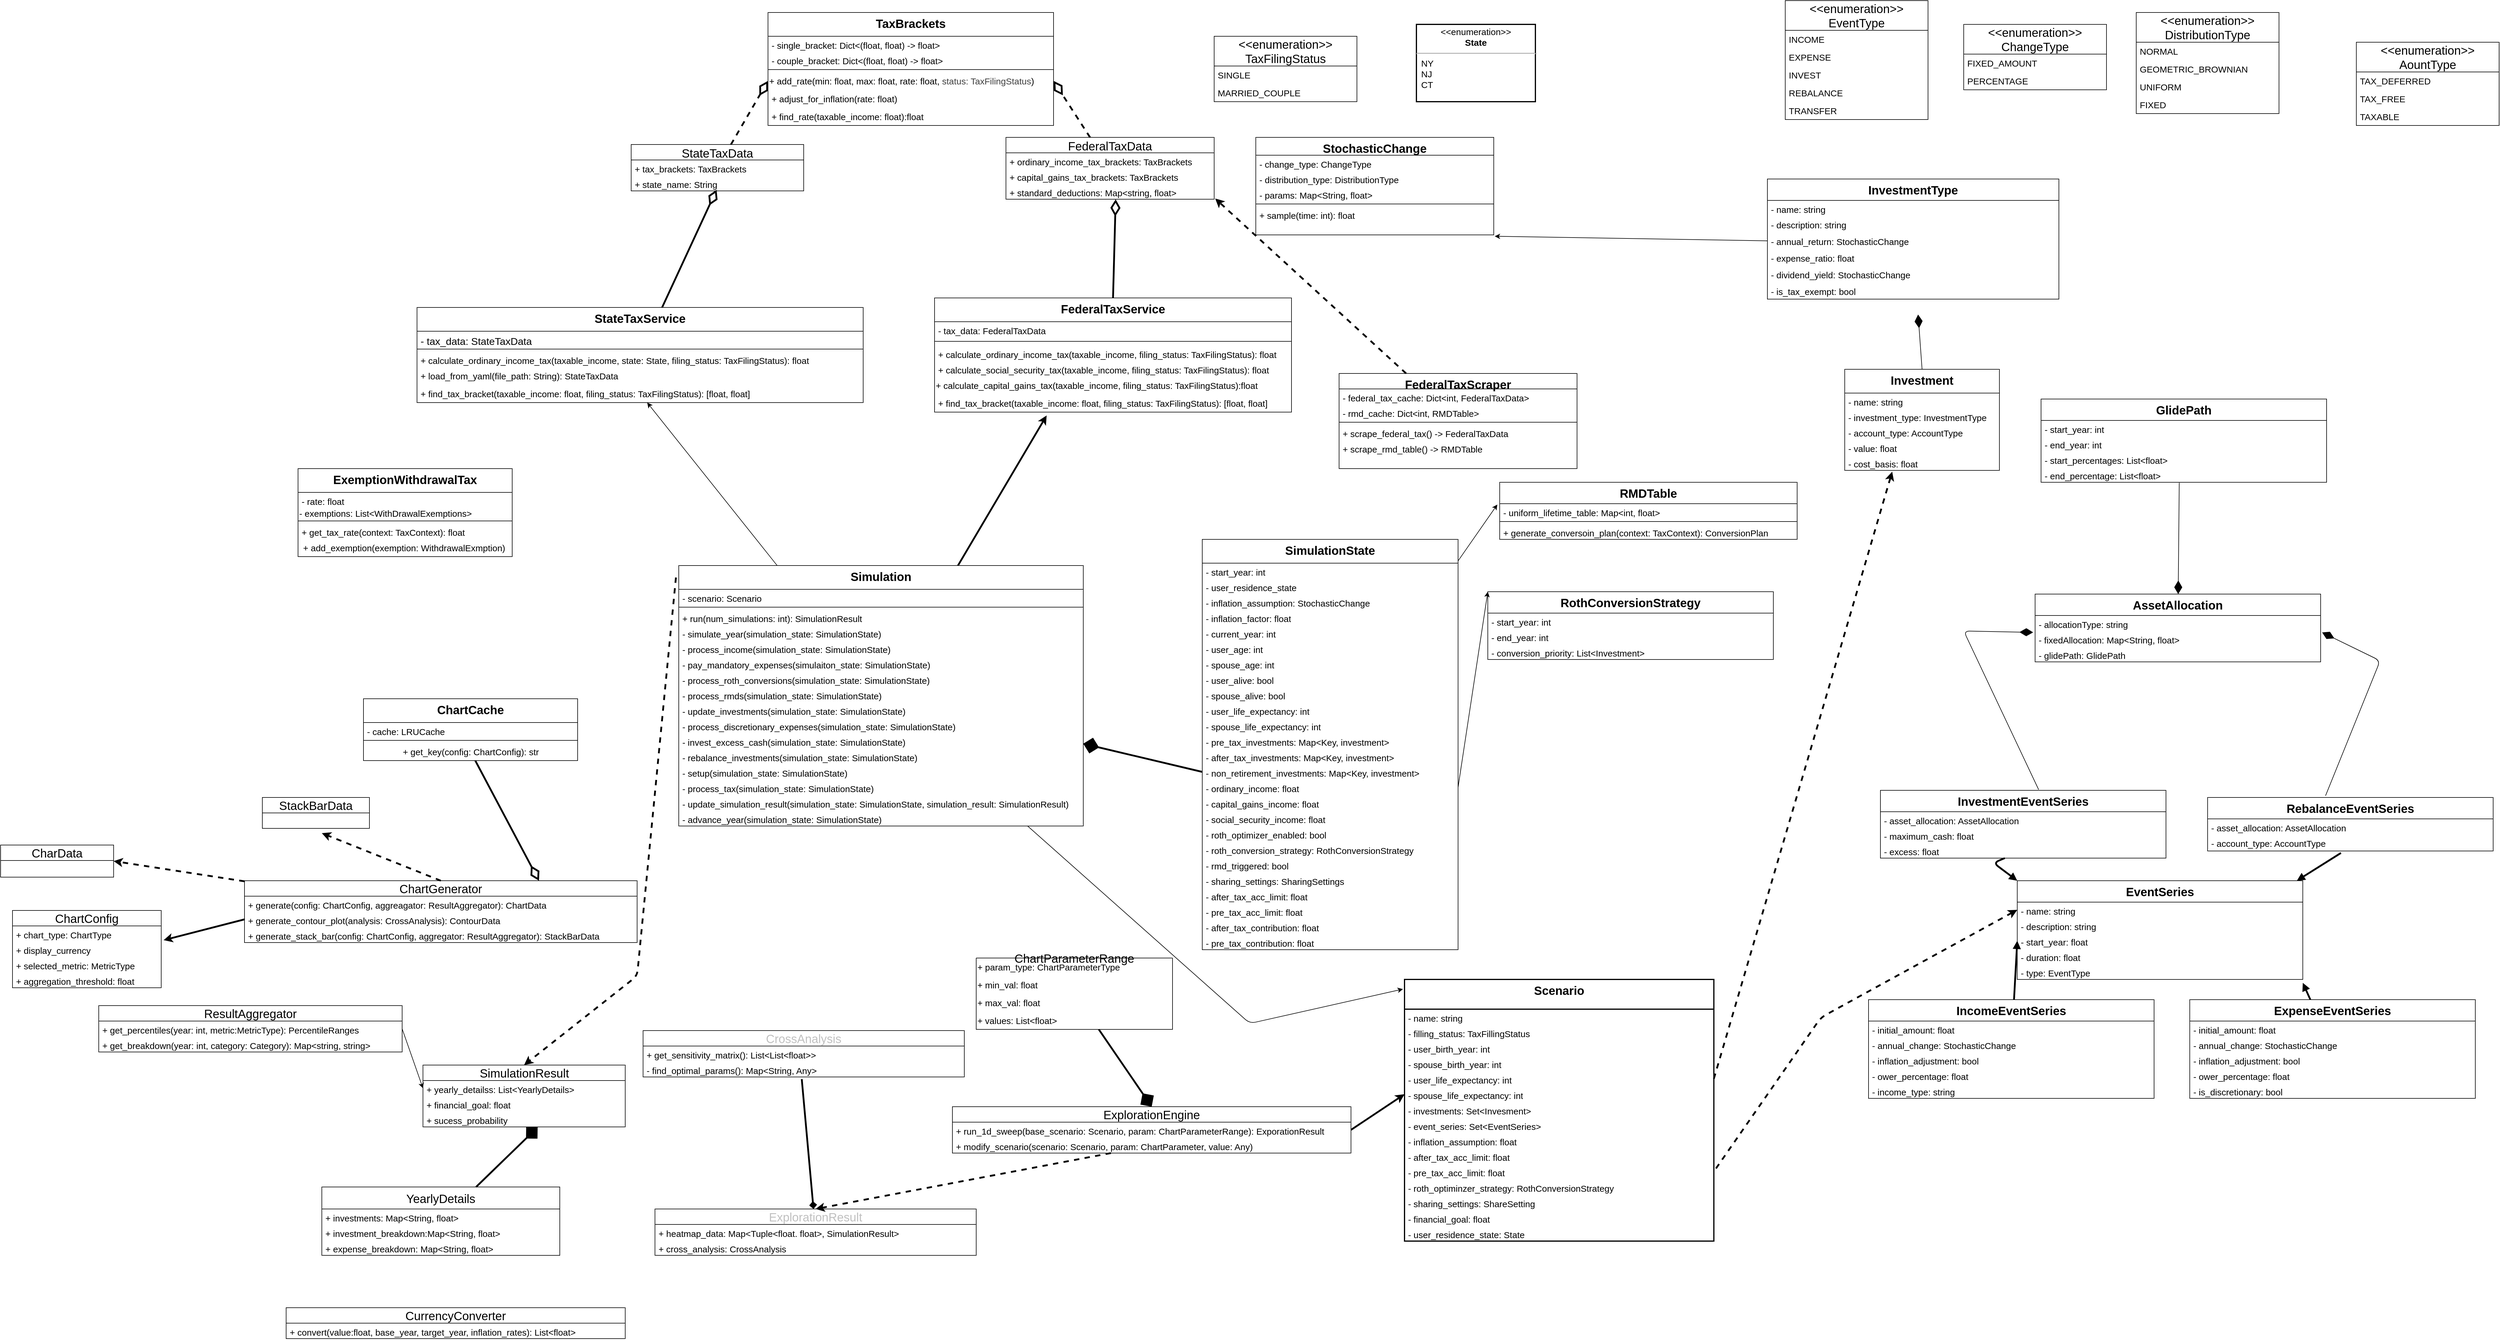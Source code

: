 <mxfile>
    <diagram id="_h6ZiUxZa-2Kxd4IdwST" name="Page-1">
        <mxGraphModel dx="1806" dy="589" grid="1" gridSize="10" guides="1" tooltips="1" connect="1" arrows="1" fold="1" page="1" pageScale="1" pageWidth="850" pageHeight="1100" math="0" shadow="0">
            <root>
                <mxCell id="0"/>
                <mxCell id="1" parent="0"/>
                <mxCell id="2" value="&lt;font style=&quot;font-size: 20px;&quot;&gt;&amp;lt;&amp;lt;enumeration&amp;gt;&amp;gt;&lt;br&gt;TaxFilingStatus&lt;/font&gt;" style="swimlane;fontStyle=0;childLayout=stackLayout;horizontal=1;startSize=50;horizontalStack=0;resizeParent=1;resizeParentMax=0;resizeLast=0;collapsible=1;marginBottom=0;whiteSpace=wrap;html=1;" parent="1" vertex="1">
                    <mxGeometry x="1790" y="150" width="240" height="110" as="geometry"/>
                </mxCell>
                <mxCell id="3" value="&lt;font style=&quot;font-size: 15px;&quot;&gt;SINGLE&lt;/font&gt;" style="text;strokeColor=none;fillColor=none;align=left;verticalAlign=middle;spacingLeft=4;spacingRight=4;overflow=hidden;points=[[0,0.5],[1,0.5]];portConstraint=eastwest;rotatable=0;whiteSpace=wrap;html=1;" parent="2" vertex="1">
                    <mxGeometry y="50" width="240" height="30" as="geometry"/>
                </mxCell>
                <mxCell id="4" value="&lt;font style=&quot;font-size: 15px;&quot;&gt;MARRIED_COUPLE&lt;/font&gt;" style="text;strokeColor=none;fillColor=none;align=left;verticalAlign=middle;spacingLeft=4;spacingRight=4;overflow=hidden;points=[[0,0.5],[1,0.5]];portConstraint=eastwest;rotatable=0;whiteSpace=wrap;html=1;" parent="2" vertex="1">
                    <mxGeometry y="80" width="240" height="30" as="geometry"/>
                </mxCell>
                <mxCell id="40" value="ExemptionWithdrawalTax" style="swimlane;fontStyle=1;align=center;verticalAlign=top;childLayout=stackLayout;horizontal=1;startSize=40;horizontalStack=0;resizeParent=1;resizeParentMax=0;resizeLast=0;collapsible=1;marginBottom=0;fontSize=20;" parent="1" vertex="1">
                    <mxGeometry x="250" y="877" width="360" height="148" as="geometry"/>
                </mxCell>
                <mxCell id="41" value="- rate: float" style="text;strokeColor=none;fillColor=none;align=left;verticalAlign=top;spacingLeft=4;spacingRight=4;overflow=hidden;rotatable=0;points=[[0,0.5],[1,0.5]];portConstraint=eastwest;fontSize=15;" parent="40" vertex="1">
                    <mxGeometry y="40" width="360" height="26" as="geometry"/>
                </mxCell>
                <mxCell id="44" value="&lt;font style=&quot;font-size: 15px;&quot;&gt;- exemptions: List&amp;lt;WithDrawalExemptions&amp;gt;&lt;/font&gt;" style="text;strokeColor=none;align=left;fillColor=none;html=1;verticalAlign=middle;whiteSpace=wrap;rounded=0;" parent="40" vertex="1">
                    <mxGeometry y="66" width="360" height="18" as="geometry"/>
                </mxCell>
                <mxCell id="42" value="" style="line;strokeWidth=1;fillColor=none;align=left;verticalAlign=middle;spacingTop=-1;spacingLeft=3;spacingRight=3;rotatable=0;labelPosition=right;points=[];portConstraint=eastwest;strokeColor=inherit;" parent="40" vertex="1">
                    <mxGeometry y="84" width="360" height="8" as="geometry"/>
                </mxCell>
                <mxCell id="43" value="+ get_tax_rate(context: TaxContext): float" style="text;strokeColor=none;fillColor=none;align=left;verticalAlign=top;spacingLeft=4;spacingRight=4;overflow=hidden;rotatable=0;points=[[0,0.5],[1,0.5]];portConstraint=eastwest;fontSize=15;" parent="40" vertex="1">
                    <mxGeometry y="92" width="360" height="26" as="geometry"/>
                </mxCell>
                <mxCell id="140" value="+ add_exemption(exemption: WithdrawalExmption)&amp;nbsp;" style="text;html=1;align=center;verticalAlign=middle;resizable=0;points=[];autosize=1;strokeColor=none;fillColor=none;fontSize=15;" parent="40" vertex="1">
                    <mxGeometry y="118" width="360" height="30" as="geometry"/>
                </mxCell>
                <mxCell id="45" value="TaxBrackets" style="swimlane;fontStyle=1;align=center;verticalAlign=top;childLayout=stackLayout;horizontal=1;startSize=40;horizontalStack=0;resizeParent=1;resizeParentMax=0;resizeLast=0;collapsible=1;marginBottom=0;fontSize=20;" parent="1" vertex="1">
                    <mxGeometry x="1040" y="110" width="480" height="190" as="geometry"/>
                </mxCell>
                <mxCell id="46" value="- single_bracket: Dict&lt;(float, float) -&gt; float&gt;" style="text;strokeColor=none;fillColor=none;align=left;verticalAlign=top;spacingLeft=4;spacingRight=4;overflow=hidden;rotatable=0;points=[[0,0.5],[1,0.5]];portConstraint=eastwest;fontSize=15;" parent="45" vertex="1">
                    <mxGeometry y="40" width="480" height="26" as="geometry"/>
                </mxCell>
                <mxCell id="614" value="- couple_bracket: Dict&lt;(float, float) -&gt; float&gt;" style="text;strokeColor=none;fillColor=none;align=left;verticalAlign=top;spacingLeft=4;spacingRight=4;overflow=hidden;rotatable=0;points=[[0,0.5],[1,0.5]];portConstraint=eastwest;fontSize=15;" parent="45" vertex="1">
                    <mxGeometry y="66" width="480" height="26" as="geometry"/>
                </mxCell>
                <mxCell id="48" value="" style="line;strokeWidth=1;fillColor=none;align=left;verticalAlign=middle;spacingTop=-1;spacingLeft=3;spacingRight=3;rotatable=0;labelPosition=right;points=[];portConstraint=eastwest;strokeColor=inherit;" parent="45" vertex="1">
                    <mxGeometry y="92" width="480" height="8" as="geometry"/>
                </mxCell>
                <mxCell id="50" value="&lt;font style=&quot;font-size: 15px;&quot;&gt;+ add_rate(min: float, max: float, rate: float,&amp;nbsp;&lt;span style=&quot;color: rgb(63, 63, 63);&quot;&gt;status: TaxFilingStatus&lt;/span&gt;)&lt;/font&gt;" style="text;strokeColor=none;align=left;fillColor=none;html=1;verticalAlign=middle;whiteSpace=wrap;rounded=0;" parent="45" vertex="1">
                    <mxGeometry y="100" width="480" height="30" as="geometry"/>
                </mxCell>
                <mxCell id="49" value="+ adjust_for_inflation(rate: float)" style="text;strokeColor=none;fillColor=none;align=left;verticalAlign=top;spacingLeft=4;spacingRight=4;overflow=hidden;rotatable=0;points=[[0,0.5],[1,0.5]];portConstraint=eastwest;fontSize=15;" parent="45" vertex="1">
                    <mxGeometry y="130" width="480" height="30" as="geometry"/>
                </mxCell>
                <mxCell id="615" value="+ find_rate(taxable_income: float):float" style="text;strokeColor=none;fillColor=none;align=left;verticalAlign=top;spacingLeft=4;spacingRight=4;overflow=hidden;rotatable=0;points=[[0,0.5],[1,0.5]];portConstraint=eastwest;fontSize=15;" parent="45" vertex="1">
                    <mxGeometry y="160" width="480" height="30" as="geometry"/>
                </mxCell>
                <mxCell id="62" value="FederalTaxScraper" style="swimlane;fontStyle=1;align=center;verticalAlign=top;childLayout=stackLayout;horizontal=1;startSize=26;horizontalStack=0;resizeParent=1;resizeParentMax=0;resizeLast=0;collapsible=1;marginBottom=0;fontSize=20;" parent="1" vertex="1">
                    <mxGeometry x="2000" y="717" width="400" height="160" as="geometry"/>
                </mxCell>
                <mxCell id="63" value="- federal_tax_cache: Dict&lt;int, FederalTaxData&gt;" style="text;strokeColor=none;fillColor=none;align=left;verticalAlign=top;spacingLeft=4;spacingRight=4;overflow=hidden;rotatable=0;points=[[0,0.5],[1,0.5]];portConstraint=eastwest;fontSize=15;" parent="62" vertex="1">
                    <mxGeometry y="26" width="400" height="26" as="geometry"/>
                </mxCell>
                <mxCell id="262" value="- rmd_cache: Dict&lt;int, RMDTable&gt;" style="text;strokeColor=none;fillColor=none;align=left;verticalAlign=top;spacingLeft=4;spacingRight=4;overflow=hidden;rotatable=0;points=[[0,0.5],[1,0.5]];portConstraint=eastwest;fontSize=15;" parent="62" vertex="1">
                    <mxGeometry y="52" width="400" height="26" as="geometry"/>
                </mxCell>
                <mxCell id="64" value="" style="line;strokeWidth=1;fillColor=none;align=left;verticalAlign=middle;spacingTop=-1;spacingLeft=3;spacingRight=3;rotatable=0;labelPosition=right;points=[];portConstraint=eastwest;strokeColor=inherit;" parent="62" vertex="1">
                    <mxGeometry y="78" width="400" height="8" as="geometry"/>
                </mxCell>
                <mxCell id="65" value="+ scrape_federal_tax() -&gt; FederalTaxData" style="text;strokeColor=none;fillColor=none;align=left;verticalAlign=top;spacingLeft=4;spacingRight=4;overflow=hidden;rotatable=0;points=[[0,0.5],[1,0.5]];portConstraint=eastwest;fontSize=15;" parent="62" vertex="1">
                    <mxGeometry y="86" width="400" height="26" as="geometry"/>
                </mxCell>
                <mxCell id="261" value="+ scrape_rmd_table() -&gt; RMDTable" style="text;strokeColor=none;fillColor=none;align=left;verticalAlign=top;spacingLeft=4;spacingRight=4;overflow=hidden;rotatable=0;points=[[0,0.5],[1,0.5]];portConstraint=eastwest;fontSize=15;" parent="62" vertex="1">
                    <mxGeometry y="112" width="400" height="48" as="geometry"/>
                </mxCell>
                <mxCell id="123" style="edgeStyle=none;jumpSize=13;html=1;entryX=1;entryY=0.5;entryDx=0;entryDy=0;dashed=1;strokeWidth=3;fontSize=15;startArrow=none;startFill=0;endArrow=diamondThin;endFill=0;endSize=20;sourcePerimeterSpacing=0;targetPerimeterSpacing=0;startSize=20;" parent="1" source="70" target="50" edge="1">
                    <mxGeometry relative="1" as="geometry">
                        <Array as="points"/>
                    </mxGeometry>
                </mxCell>
                <mxCell id="70" value="FederalTaxData" style="swimlane;fontStyle=0;childLayout=stackLayout;horizontal=1;startSize=26;fillColor=none;horizontalStack=0;resizeParent=1;resizeParentMax=0;resizeLast=0;collapsible=1;marginBottom=0;fontSize=20;" parent="1" vertex="1">
                    <mxGeometry x="1440" y="320" width="350" height="104" as="geometry"/>
                </mxCell>
                <mxCell id="71" value="+ ordinary_income_tax_brackets: TaxBrackets" style="text;strokeColor=none;fillColor=none;align=left;verticalAlign=top;spacingLeft=4;spacingRight=4;overflow=hidden;rotatable=0;points=[[0,0.5],[1,0.5]];portConstraint=eastwest;fontSize=15;" parent="70" vertex="1">
                    <mxGeometry y="26" width="350" height="26" as="geometry"/>
                </mxCell>
                <mxCell id="72" value="+ capital_gains_tax_brackets: TaxBrackets" style="text;strokeColor=none;fillColor=none;align=left;verticalAlign=top;spacingLeft=4;spacingRight=4;overflow=hidden;rotatable=0;points=[[0,0.5],[1,0.5]];portConstraint=eastwest;fontSize=15;" parent="70" vertex="1">
                    <mxGeometry y="52" width="350" height="26" as="geometry"/>
                </mxCell>
                <mxCell id="73" value="+ standard_deductions: Map&lt;string, float&gt;&#xa;" style="text;strokeColor=none;fillColor=none;align=left;verticalAlign=top;spacingLeft=4;spacingRight=4;overflow=hidden;rotatable=0;points=[[0,0.5],[1,0.5]];portConstraint=eastwest;fontSize=15;" parent="70" vertex="1">
                    <mxGeometry y="78" width="350" height="26" as="geometry"/>
                </mxCell>
                <mxCell id="124" style="edgeStyle=none;jumpSize=13;html=1;entryX=0;entryY=0.5;entryDx=0;entryDy=0;dashed=1;strokeWidth=3;fontSize=15;startArrow=none;startFill=0;endArrow=diamondThin;endFill=0;endSize=20;sourcePerimeterSpacing=0;targetPerimeterSpacing=0;startSize=20;" parent="1" source="75" target="50" edge="1">
                    <mxGeometry relative="1" as="geometry">
                        <Array as="points"/>
                    </mxGeometry>
                </mxCell>
                <mxCell id="75" value="StateTaxData" style="swimlane;fontStyle=0;childLayout=stackLayout;horizontal=1;startSize=26;fillColor=none;horizontalStack=0;resizeParent=1;resizeParentMax=0;resizeLast=0;collapsible=1;marginBottom=0;fontSize=20;" parent="1" vertex="1">
                    <mxGeometry x="810" y="332" width="290" height="78" as="geometry"/>
                </mxCell>
                <mxCell id="76" value="+ tax_brackets: TaxBrackets" style="text;strokeColor=none;fillColor=none;align=left;verticalAlign=top;spacingLeft=4;spacingRight=4;overflow=hidden;rotatable=0;points=[[0,0.5],[1,0.5]];portConstraint=eastwest;fontSize=15;" parent="75" vertex="1">
                    <mxGeometry y="26" width="290" height="26" as="geometry"/>
                </mxCell>
                <mxCell id="79" value="+ state_name: String" style="text;strokeColor=none;fillColor=none;align=left;verticalAlign=top;spacingLeft=4;spacingRight=4;overflow=hidden;rotatable=0;points=[[0,0.5],[1,0.5]];portConstraint=eastwest;fontSize=15;" parent="75" vertex="1">
                    <mxGeometry y="52" width="290" height="26" as="geometry"/>
                </mxCell>
                <mxCell id="80" value="FederalTaxService" style="swimlane;fontStyle=1;align=center;verticalAlign=top;childLayout=stackLayout;horizontal=1;startSize=40;horizontalStack=0;resizeParent=1;resizeParentMax=0;resizeLast=0;collapsible=1;marginBottom=0;fontSize=20;" parent="1" vertex="1">
                    <mxGeometry x="1320" y="590" width="600" height="192" as="geometry"/>
                </mxCell>
                <mxCell id="81" value="- tax_data: FederalTaxData" style="text;strokeColor=none;fillColor=none;align=left;verticalAlign=top;spacingLeft=4;spacingRight=4;overflow=hidden;rotatable=0;points=[[0,0.5],[1,0.5]];portConstraint=eastwest;fontSize=15;" parent="80" vertex="1">
                    <mxGeometry y="40" width="600" height="26" as="geometry"/>
                </mxCell>
                <mxCell id="82" value="" style="line;strokeWidth=1;fillColor=none;align=left;verticalAlign=middle;spacingTop=-1;spacingLeft=3;spacingRight=3;rotatable=0;labelPosition=right;points=[];portConstraint=eastwest;strokeColor=inherit;" parent="80" vertex="1">
                    <mxGeometry y="66" width="600" height="14" as="geometry"/>
                </mxCell>
                <mxCell id="83" value="+ calculate_ordinary_income_tax(taxable_income, filing_status: TaxFilingStatus): float" style="text;strokeColor=none;fillColor=none;align=left;verticalAlign=top;spacingLeft=4;spacingRight=4;overflow=hidden;rotatable=0;points=[[0,0.5],[1,0.5]];portConstraint=eastwest;fontSize=15;" parent="80" vertex="1">
                    <mxGeometry y="80" width="600" height="26" as="geometry"/>
                </mxCell>
                <mxCell id="632" value="+ calculate_social_security_tax(taxable_income, filing_status: TaxFilingStatus): float" style="text;strokeColor=none;fillColor=none;align=left;verticalAlign=top;spacingLeft=4;spacingRight=4;overflow=hidden;rotatable=0;points=[[0,0.5],[1,0.5]];portConstraint=eastwest;fontSize=15;" parent="80" vertex="1">
                    <mxGeometry y="106" width="600" height="26" as="geometry"/>
                </mxCell>
                <mxCell id="439" value="&lt;font style=&quot;font-size: 15px;&quot;&gt;+ calculate_capital_gains_tax(taxable_income, filing_status: TaxFilingStatus):float&lt;/font&gt;" style="text;html=1;align=left;verticalAlign=middle;resizable=0;points=[];autosize=1;strokeColor=none;fillColor=none;" parent="80" vertex="1">
                    <mxGeometry y="132" width="600" height="30" as="geometry"/>
                </mxCell>
                <mxCell id="628" value="+ find_tax_bracket(taxable_income: float, filing_status: TaxFilingStatus): [float, float]" style="text;strokeColor=none;fillColor=none;align=left;verticalAlign=top;spacingLeft=4;spacingRight=4;overflow=hidden;rotatable=0;points=[[0,0.5],[1,0.5]];portConstraint=eastwest;fontSize=15;" parent="80" vertex="1">
                    <mxGeometry y="162" width="600" height="30" as="geometry"/>
                </mxCell>
                <mxCell id="107" value="" style="edgeStyle=none;html=1;strokeWidth=3;fontSize=15;endArrow=diamondThin;endFill=0;exitX=0.5;exitY=0;exitDx=0;exitDy=0;jumpSize=13;sourcePerimeterSpacing=0;targetPerimeterSpacing=0;entryX=0.527;entryY=1.005;entryDx=0;entryDy=0;entryPerimeter=0;endSize=20;" parent="1" source="80" target="73" edge="1">
                    <mxGeometry relative="1" as="geometry">
                        <Array as="points"/>
                        <mxPoint x="1641.8" y="541.326" as="targetPoint"/>
                    </mxGeometry>
                </mxCell>
                <mxCell id="108" style="edgeStyle=none;html=1;strokeWidth=3;fontSize=15;endArrow=diamondThin;endFill=0;endSize=20;entryX=0.495;entryY=0.93;entryDx=0;entryDy=0;entryPerimeter=0;" parent="1" source="92" target="79" edge="1">
                    <mxGeometry relative="1" as="geometry">
                        <mxPoint x="1006" y="567" as="targetPoint"/>
                    </mxGeometry>
                </mxCell>
                <mxCell id="92" value="StateTaxService" style="swimlane;fontStyle=1;align=center;verticalAlign=top;childLayout=stackLayout;horizontal=1;startSize=40;horizontalStack=0;resizeParent=1;resizeParentMax=0;resizeLast=0;collapsible=1;marginBottom=0;fontSize=20;" parent="1" vertex="1">
                    <mxGeometry x="450" y="606" width="750" height="160" as="geometry"/>
                </mxCell>
                <mxCell id="93" value="- tax_data: StateTaxData" style="text;strokeColor=none;fillColor=none;align=left;verticalAlign=top;spacingLeft=4;spacingRight=4;overflow=hidden;rotatable=0;points=[[0,0.5],[1,0.5]];portConstraint=eastwest;fontSize=17;" parent="92" vertex="1">
                    <mxGeometry y="40" width="750" height="26" as="geometry"/>
                </mxCell>
                <mxCell id="94" value="" style="line;strokeWidth=1;fillColor=none;align=left;verticalAlign=middle;spacingTop=-1;spacingLeft=3;spacingRight=3;rotatable=0;labelPosition=right;points=[];portConstraint=eastwest;strokeColor=inherit;" parent="92" vertex="1">
                    <mxGeometry y="66" width="750" height="8" as="geometry"/>
                </mxCell>
                <mxCell id="630" value="+ calculate_ordinary_income_tax(taxable_income, state: State, filing_status: TaxFilingStatus): float" style="text;strokeColor=none;fillColor=none;align=left;verticalAlign=top;spacingLeft=4;spacingRight=4;overflow=hidden;rotatable=0;points=[[0,0.5],[1,0.5]];portConstraint=eastwest;fontSize=15;" parent="92" vertex="1">
                    <mxGeometry y="74" width="750" height="26" as="geometry"/>
                </mxCell>
                <mxCell id="617" value="+ load_from_yaml(file_path: String): StateTaxData" style="text;strokeColor=none;fillColor=none;align=left;verticalAlign=top;spacingLeft=4;spacingRight=4;overflow=hidden;rotatable=0;points=[[0,0.5],[1,0.5]];portConstraint=eastwest;fontSize=15;" parent="92" vertex="1">
                    <mxGeometry y="100" width="750" height="30" as="geometry"/>
                </mxCell>
                <mxCell id="69" value="+ find_tax_bracket(taxable_income: float, filing_status: TaxFilingStatus): [float, float]" style="text;strokeColor=none;fillColor=none;align=left;verticalAlign=top;spacingLeft=4;spacingRight=4;overflow=hidden;rotatable=0;points=[[0,0.5],[1,0.5]];portConstraint=eastwest;fontSize=15;" parent="92" vertex="1">
                    <mxGeometry y="130" width="750" height="30" as="geometry"/>
                </mxCell>
                <mxCell id="132" value="&lt;p style=&quot;margin:0px;margin-top:4px;text-align:center;&quot;&gt;&amp;lt;&amp;lt;enumeration&amp;gt;&amp;gt;&lt;br&gt;&lt;b&gt;State&lt;/b&gt;&lt;/p&gt;&lt;hr&gt;&lt;p style=&quot;margin:0px;margin-left:8px;text-align:left;&quot;&gt;NY&lt;br&gt;NJ&lt;/p&gt;&lt;p style=&quot;margin:0px;margin-left:8px;text-align:left;&quot;&gt;CT&lt;/p&gt;" style="shape=rect;html=1;overflow=fill;whiteSpace=wrap;strokeWidth=2;fontSize=15;" parent="1" vertex="1">
                    <mxGeometry x="2130" y="130" width="200" height="130" as="geometry"/>
                </mxCell>
                <mxCell id="430" style="edgeStyle=none;html=1;entryX=0.314;entryY=1.189;entryDx=0;entryDy=0;entryPerimeter=0;strokeWidth=3;" parent="1" source="159" target="628" edge="1">
                    <mxGeometry relative="1" as="geometry">
                        <mxPoint x="1440.4" y="966.104" as="targetPoint"/>
                    </mxGeometry>
                </mxCell>
                <mxCell id="571" style="edgeStyle=none;html=1;entryX=0;entryY=0.5;entryDx=0;entryDy=0;endArrow=none;endFill=0;strokeWidth=3;endSize=20;startArrow=diamond;startFill=1;startSize=20;" parent="1" source="159" edge="1">
                    <mxGeometry relative="1" as="geometry">
                        <mxPoint x="1770" y="1387" as="targetPoint"/>
                    </mxGeometry>
                </mxCell>
                <mxCell id="616" style="edgeStyle=none;html=1;" parent="1" source="159" target="69" edge="1">
                    <mxGeometry relative="1" as="geometry"/>
                </mxCell>
                <mxCell id="159" value="&lt;font style=&quot;font-size: 20px;&quot;&gt;Simulation&lt;/font&gt;" style="swimlane;fontStyle=1;align=center;verticalAlign=top;childLayout=stackLayout;horizontal=1;startSize=40;horizontalStack=0;resizeParent=1;resizeParentMax=0;resizeLast=0;collapsible=1;marginBottom=0;whiteSpace=wrap;html=1;" parent="1" vertex="1">
                    <mxGeometry x="890" y="1040" width="680" height="438" as="geometry"/>
                </mxCell>
                <mxCell id="165" value="&lt;span style=&quot;font-size: 15px;&quot;&gt;- scenario: Scenario&lt;/span&gt;" style="text;strokeColor=none;fillColor=none;align=left;verticalAlign=top;spacingLeft=4;spacingRight=4;overflow=hidden;rotatable=0;points=[[0,0.5],[1,0.5]];portConstraint=eastwest;whiteSpace=wrap;html=1;" parent="159" vertex="1">
                    <mxGeometry y="40" width="680" height="26" as="geometry"/>
                </mxCell>
                <mxCell id="161" value="" style="line;strokeWidth=1;fillColor=none;align=left;verticalAlign=middle;spacingTop=-1;spacingLeft=3;spacingRight=3;rotatable=0;labelPosition=right;points=[];portConstraint=eastwest;strokeColor=inherit;" parent="159" vertex="1">
                    <mxGeometry y="66" width="680" height="8" as="geometry"/>
                </mxCell>
                <mxCell id="162" value="&lt;span style=&quot;font-size: 15px;&quot;&gt;+ run(num_simulations: int): SimulationResult&lt;/span&gt;" style="text;strokeColor=none;fillColor=none;align=left;verticalAlign=top;spacingLeft=4;spacingRight=4;overflow=hidden;rotatable=0;points=[[0,0.5],[1,0.5]];portConstraint=eastwest;whiteSpace=wrap;html=1;" parent="159" vertex="1">
                    <mxGeometry y="74" width="680" height="26" as="geometry"/>
                </mxCell>
                <mxCell id="168" value="&lt;span style=&quot;font-size: 15px;&quot;&gt;- simulate_year(simulation_state: SimulationState)&lt;/span&gt;" style="text;strokeColor=none;fillColor=none;align=left;verticalAlign=top;spacingLeft=4;spacingRight=4;overflow=hidden;rotatable=0;points=[[0,0.5],[1,0.5]];portConstraint=eastwest;whiteSpace=wrap;html=1;" parent="159" vertex="1">
                    <mxGeometry y="100" width="680" height="26" as="geometry"/>
                </mxCell>
                <mxCell id="169" value="&lt;span style=&quot;font-size: 15px;&quot;&gt;- process_income(simulation_state: SimulationState)&lt;/span&gt;" style="text;strokeColor=none;fillColor=none;align=left;verticalAlign=top;spacingLeft=4;spacingRight=4;overflow=hidden;rotatable=0;points=[[0,0.5],[1,0.5]];portConstraint=eastwest;whiteSpace=wrap;html=1;" parent="159" vertex="1">
                    <mxGeometry y="126" width="680" height="26" as="geometry"/>
                </mxCell>
                <mxCell id="174" value="&lt;span style=&quot;font-size: 15px;&quot;&gt;- pay_mandatory_expenses(simulaiton_state: SimulationState)&lt;/span&gt;" style="text;strokeColor=none;fillColor=none;align=left;verticalAlign=top;spacingLeft=4;spacingRight=4;overflow=hidden;rotatable=0;points=[[0,0.5],[1,0.5]];portConstraint=eastwest;whiteSpace=wrap;html=1;" parent="159" vertex="1">
                    <mxGeometry y="152" width="680" height="26" as="geometry"/>
                </mxCell>
                <mxCell id="170" value="&lt;span style=&quot;font-size: 15px;&quot;&gt;- process_roth_conversions(simulation_state: SimulationState)&lt;/span&gt;" style="text;strokeColor=none;fillColor=none;align=left;verticalAlign=top;spacingLeft=4;spacingRight=4;overflow=hidden;rotatable=0;points=[[0,0.5],[1,0.5]];portConstraint=eastwest;whiteSpace=wrap;html=1;" parent="159" vertex="1">
                    <mxGeometry y="178" width="680" height="26" as="geometry"/>
                </mxCell>
                <mxCell id="172" value="&lt;span style=&quot;font-size: 15px;&quot;&gt;- process_rmds(simulation_state: SimulationState)&lt;/span&gt;" style="text;strokeColor=none;fillColor=none;align=left;verticalAlign=top;spacingLeft=4;spacingRight=4;overflow=hidden;rotatable=0;points=[[0,0.5],[1,0.5]];portConstraint=eastwest;whiteSpace=wrap;html=1;" parent="159" vertex="1">
                    <mxGeometry y="204" width="680" height="26" as="geometry"/>
                </mxCell>
                <mxCell id="173" value="&lt;span style=&quot;font-size: 15px;&quot;&gt;- update_investments(simulation_state: SimulationState)&lt;/span&gt;" style="text;strokeColor=none;fillColor=none;align=left;verticalAlign=top;spacingLeft=4;spacingRight=4;overflow=hidden;rotatable=0;points=[[0,0.5],[1,0.5]];portConstraint=eastwest;whiteSpace=wrap;html=1;" parent="159" vertex="1">
                    <mxGeometry y="230" width="680" height="26" as="geometry"/>
                </mxCell>
                <mxCell id="175" value="&lt;span style=&quot;font-size: 15px;&quot;&gt;- process_discretionary_expenses(simulation_state: SimulationState)&lt;/span&gt;" style="text;strokeColor=none;fillColor=none;align=left;verticalAlign=top;spacingLeft=4;spacingRight=4;overflow=hidden;rotatable=0;points=[[0,0.5],[1,0.5]];portConstraint=eastwest;whiteSpace=wrap;html=1;" parent="159" vertex="1">
                    <mxGeometry y="256" width="680" height="26" as="geometry"/>
                </mxCell>
                <mxCell id="171" value="&lt;span style=&quot;font-size: 15px;&quot;&gt;- invest_excess_cash(simulation_state: SimulationState)&lt;/span&gt;" style="text;strokeColor=none;fillColor=none;align=left;verticalAlign=top;spacingLeft=4;spacingRight=4;overflow=hidden;rotatable=0;points=[[0,0.5],[1,0.5]];portConstraint=eastwest;whiteSpace=wrap;html=1;" parent="159" vertex="1">
                    <mxGeometry y="282" width="680" height="26" as="geometry"/>
                </mxCell>
                <mxCell id="177" value="&lt;span style=&quot;font-size: 15px;&quot;&gt;- rebalance_investments(simulation_state: SimulationState)&lt;/span&gt;" style="text;strokeColor=none;fillColor=none;align=left;verticalAlign=top;spacingLeft=4;spacingRight=4;overflow=hidden;rotatable=0;points=[[0,0.5],[1,0.5]];portConstraint=eastwest;whiteSpace=wrap;html=1;" parent="159" vertex="1">
                    <mxGeometry y="308" width="680" height="26" as="geometry"/>
                </mxCell>
                <mxCell id="573" value="&lt;span style=&quot;font-size: 15px;&quot;&gt;- setup(simulation_state: SimulationState)&lt;/span&gt;" style="text;strokeColor=none;fillColor=none;align=left;verticalAlign=top;spacingLeft=4;spacingRight=4;overflow=hidden;rotatable=0;points=[[0,0.5],[1,0.5]];portConstraint=eastwest;whiteSpace=wrap;html=1;" parent="159" vertex="1">
                    <mxGeometry y="334" width="680" height="26" as="geometry"/>
                </mxCell>
                <mxCell id="574" value="&lt;span style=&quot;font-size: 15px;&quot;&gt;- process_tax(simulation_state: SimulationState)&lt;/span&gt;" style="text;strokeColor=none;fillColor=none;align=left;verticalAlign=top;spacingLeft=4;spacingRight=4;overflow=hidden;rotatable=0;points=[[0,0.5],[1,0.5]];portConstraint=eastwest;whiteSpace=wrap;html=1;" parent="159" vertex="1">
                    <mxGeometry y="360" width="680" height="26" as="geometry"/>
                </mxCell>
                <mxCell id="576" value="&lt;span style=&quot;font-size: 15px;&quot;&gt;- update_simulation_result(simulation_state: SimulationState, simulation_result: SimulationResult)&lt;/span&gt;" style="text;strokeColor=none;fillColor=none;align=left;verticalAlign=top;spacingLeft=4;spacingRight=4;overflow=hidden;rotatable=0;points=[[0,0.5],[1,0.5]];portConstraint=eastwest;whiteSpace=wrap;html=1;" parent="159" vertex="1">
                    <mxGeometry y="386" width="680" height="26" as="geometry"/>
                </mxCell>
                <mxCell id="577" value="&lt;span style=&quot;font-size: 15px;&quot;&gt;- advance_year(simulation_state: SimulationState)&lt;/span&gt;" style="text;strokeColor=none;fillColor=none;align=left;verticalAlign=top;spacingLeft=4;spacingRight=4;overflow=hidden;rotatable=0;points=[[0,0.5],[1,0.5]];portConstraint=eastwest;whiteSpace=wrap;html=1;" parent="159" vertex="1">
                    <mxGeometry y="412" width="680" height="26" as="geometry"/>
                </mxCell>
                <mxCell id="180" value="&lt;font style=&quot;font-size: 20px;&quot;&gt;SimulationResult&lt;/font&gt;" style="swimlane;fontStyle=0;childLayout=stackLayout;horizontal=1;startSize=26;fillColor=none;horizontalStack=0;resizeParent=1;resizeParentMax=0;resizeLast=0;collapsible=1;marginBottom=0;html=1;" parent="1" vertex="1">
                    <mxGeometry x="460" y="1880" width="340" height="104" as="geometry"/>
                </mxCell>
                <mxCell id="181" value="&lt;span style=&quot;font-size: 15px;&quot;&gt;+ yearly_detailss: List&amp;lt;YearlyDetails&amp;gt;&lt;/span&gt;" style="text;strokeColor=none;fillColor=none;align=left;verticalAlign=top;spacingLeft=4;spacingRight=4;overflow=hidden;rotatable=0;points=[[0,0.5],[1,0.5]];portConstraint=eastwest;whiteSpace=wrap;html=1;" parent="180" vertex="1">
                    <mxGeometry y="26" width="340" height="26" as="geometry"/>
                </mxCell>
                <mxCell id="516" value="&lt;span style=&quot;font-size: 15px;&quot;&gt;+ financial_goal: float&lt;/span&gt;" style="text;strokeColor=none;fillColor=none;align=left;verticalAlign=top;spacingLeft=4;spacingRight=4;overflow=hidden;rotatable=0;points=[[0,0.5],[1,0.5]];portConstraint=eastwest;whiteSpace=wrap;html=1;" parent="180" vertex="1">
                    <mxGeometry y="52" width="340" height="26" as="geometry"/>
                </mxCell>
                <mxCell id="183" value="&lt;font style=&quot;font-size: 15px;&quot;&gt;+ sucess_probability&lt;/font&gt;" style="text;strokeColor=none;fillColor=none;align=left;verticalAlign=top;spacingLeft=4;spacingRight=4;overflow=hidden;rotatable=0;points=[[0,0.5],[1,0.5]];portConstraint=eastwest;whiteSpace=wrap;html=1;" parent="180" vertex="1">
                    <mxGeometry y="78" width="340" height="26" as="geometry"/>
                </mxCell>
                <mxCell id="186" style="edgeStyle=none;html=1;entryX=0.5;entryY=0;entryDx=0;entryDy=0;exitX=-0.007;exitY=0.046;exitDx=0;exitDy=0;exitPerimeter=0;dashed=1;strokeWidth=3;" parent="1" source="159" target="180" edge="1">
                    <mxGeometry relative="1" as="geometry">
                        <Array as="points">
                            <mxPoint x="820" y="1730"/>
                        </Array>
                    </mxGeometry>
                </mxCell>
                <mxCell id="215" value="&lt;font style=&quot;font-size: 20px;&quot;&gt;Scenario&lt;/font&gt;" style="swimlane;fontStyle=1;align=center;verticalAlign=top;childLayout=stackLayout;horizontal=1;startSize=50;horizontalStack=0;resizeParent=1;resizeParentMax=0;resizeLast=0;collapsible=1;marginBottom=0;whiteSpace=wrap;html=1;strokeWidth=2;" parent="1" vertex="1">
                    <mxGeometry x="2110" y="1736" width="520" height="440" as="geometry"/>
                </mxCell>
                <mxCell id="188" value="&lt;span style=&quot;font-size: 15px;&quot;&gt;- name: string&lt;/span&gt;" style="text;strokeColor=none;fillColor=none;align=left;verticalAlign=top;spacingLeft=4;spacingRight=4;overflow=hidden;rotatable=0;points=[[0,0.5],[1,0.5]];portConstraint=eastwest;whiteSpace=wrap;html=1;" parent="215" vertex="1">
                    <mxGeometry y="50" width="520" height="26" as="geometry"/>
                </mxCell>
                <mxCell id="189" value="&lt;span style=&quot;font-size: 15px;&quot;&gt;- filling_status: TaxFillingStatus&lt;/span&gt;" style="text;strokeColor=none;fillColor=none;align=left;verticalAlign=top;spacingLeft=4;spacingRight=4;overflow=hidden;rotatable=0;points=[[0,0.5],[1,0.5]];portConstraint=eastwest;whiteSpace=wrap;html=1;" parent="215" vertex="1">
                    <mxGeometry y="76" width="520" height="26" as="geometry"/>
                </mxCell>
                <mxCell id="190" value="&lt;span style=&quot;font-size: 15px;&quot;&gt;- user_birth_year: int&lt;/span&gt;" style="text;strokeColor=none;fillColor=none;align=left;verticalAlign=top;spacingLeft=4;spacingRight=4;overflow=hidden;rotatable=0;points=[[0,0.5],[1,0.5]];portConstraint=eastwest;whiteSpace=wrap;html=1;" parent="215" vertex="1">
                    <mxGeometry y="102" width="520" height="26" as="geometry"/>
                </mxCell>
                <mxCell id="191" value="&lt;span style=&quot;font-size: 15px;&quot;&gt;- spouse_birth_year: int&lt;/span&gt;" style="text;strokeColor=none;fillColor=none;align=left;verticalAlign=top;spacingLeft=4;spacingRight=4;overflow=hidden;rotatable=0;points=[[0,0.5],[1,0.5]];portConstraint=eastwest;whiteSpace=wrap;html=1;" parent="215" vertex="1">
                    <mxGeometry y="128" width="520" height="26" as="geometry"/>
                </mxCell>
                <mxCell id="192" value="&lt;span style=&quot;font-size: 15px;&quot;&gt;- user_life_expectancy: int&lt;/span&gt;" style="text;strokeColor=none;fillColor=none;align=left;verticalAlign=top;spacingLeft=4;spacingRight=4;overflow=hidden;rotatable=0;points=[[0,0.5],[1,0.5]];portConstraint=eastwest;whiteSpace=wrap;html=1;" parent="215" vertex="1">
                    <mxGeometry y="154" width="520" height="26" as="geometry"/>
                </mxCell>
                <mxCell id="206" value="&lt;span style=&quot;font-size: 15px;&quot;&gt;- spouse_life_expectancy: int&lt;/span&gt;" style="text;strokeColor=none;fillColor=none;align=left;verticalAlign=top;spacingLeft=4;spacingRight=4;overflow=hidden;rotatable=0;points=[[0,0.5],[1,0.5]];portConstraint=eastwest;whiteSpace=wrap;html=1;" parent="215" vertex="1">
                    <mxGeometry y="180" width="520" height="26" as="geometry"/>
                </mxCell>
                <mxCell id="207" value="&lt;span style=&quot;font-size: 15px;&quot;&gt;- investments: Set&amp;lt;Invesment&amp;gt;&lt;/span&gt;" style="text;strokeColor=none;fillColor=none;align=left;verticalAlign=top;spacingLeft=4;spacingRight=4;overflow=hidden;rotatable=0;points=[[0,0.5],[1,0.5]];portConstraint=eastwest;whiteSpace=wrap;html=1;" parent="215" vertex="1">
                    <mxGeometry y="206" width="520" height="26" as="geometry"/>
                </mxCell>
                <mxCell id="208" value="&lt;span style=&quot;font-size: 15px;&quot;&gt;- event_series: Set&amp;lt;EventSeries&amp;gt;&lt;/span&gt;" style="text;strokeColor=none;fillColor=none;align=left;verticalAlign=top;spacingLeft=4;spacingRight=4;overflow=hidden;rotatable=0;points=[[0,0.5],[1,0.5]];portConstraint=eastwest;whiteSpace=wrap;html=1;" parent="215" vertex="1">
                    <mxGeometry y="232" width="520" height="26" as="geometry"/>
                </mxCell>
                <mxCell id="209" value="&lt;span style=&quot;font-size: 15px;&quot;&gt;- inflation_assumption: float&lt;/span&gt;" style="text;strokeColor=none;fillColor=none;align=left;verticalAlign=top;spacingLeft=4;spacingRight=4;overflow=hidden;rotatable=0;points=[[0,0.5],[1,0.5]];portConstraint=eastwest;whiteSpace=wrap;html=1;" parent="215" vertex="1">
                    <mxGeometry y="258" width="520" height="26" as="geometry"/>
                </mxCell>
                <mxCell id="610" value="&lt;span style=&quot;font-size: 15px;&quot;&gt;- after_tax_acc_limit: float&lt;/span&gt;" style="text;strokeColor=none;fillColor=none;align=left;verticalAlign=top;spacingLeft=4;spacingRight=4;overflow=hidden;rotatable=0;points=[[0,0.5],[1,0.5]];portConstraint=eastwest;whiteSpace=wrap;html=1;" parent="215" vertex="1">
                    <mxGeometry y="284" width="520" height="26" as="geometry"/>
                </mxCell>
                <mxCell id="193" value="&lt;span style=&quot;font-size: 15px;&quot;&gt;- pre_tax_acc_limit: float&lt;/span&gt;" style="text;strokeColor=none;fillColor=none;align=left;verticalAlign=top;spacingLeft=4;spacingRight=4;overflow=hidden;rotatable=0;points=[[0,0.5],[1,0.5]];portConstraint=eastwest;whiteSpace=wrap;html=1;" parent="215" vertex="1">
                    <mxGeometry y="310" width="520" height="26" as="geometry"/>
                </mxCell>
                <mxCell id="210" value="&lt;span style=&quot;font-size: 15px;&quot;&gt;- roth_optiminzer_strategy: RothConversionStrategy&lt;/span&gt;" style="text;strokeColor=none;fillColor=none;align=left;verticalAlign=top;spacingLeft=4;spacingRight=4;overflow=hidden;rotatable=0;points=[[0,0.5],[1,0.5]];portConstraint=eastwest;whiteSpace=wrap;html=1;" parent="215" vertex="1">
                    <mxGeometry y="336" width="520" height="26" as="geometry"/>
                </mxCell>
                <mxCell id="211" value="&lt;span style=&quot;font-size: 15px;&quot;&gt;- sharing_settings: ShareSetting&lt;/span&gt;&lt;div&gt;&lt;span style=&quot;font-size: 15px;&quot;&gt;&lt;br&gt;&lt;/span&gt;&lt;/div&gt;" style="text;strokeColor=none;fillColor=none;align=left;verticalAlign=top;spacingLeft=4;spacingRight=4;overflow=hidden;rotatable=0;points=[[0,0.5],[1,0.5]];portConstraint=eastwest;whiteSpace=wrap;html=1;" parent="215" vertex="1">
                    <mxGeometry y="362" width="520" height="26" as="geometry"/>
                </mxCell>
                <mxCell id="212" value="&lt;span style=&quot;font-size: 15px;&quot;&gt;- financial_goal: float&lt;/span&gt;" style="text;strokeColor=none;fillColor=none;align=left;verticalAlign=top;spacingLeft=4;spacingRight=4;overflow=hidden;rotatable=0;points=[[0,0.5],[1,0.5]];portConstraint=eastwest;whiteSpace=wrap;html=1;" parent="215" vertex="1">
                    <mxGeometry y="388" width="520" height="26" as="geometry"/>
                </mxCell>
                <mxCell id="213" value="&lt;span style=&quot;font-size: 15px;&quot;&gt;- user_residence_state: State&lt;/span&gt;" style="text;strokeColor=none;fillColor=none;align=left;verticalAlign=top;spacingLeft=4;spacingRight=4;overflow=hidden;rotatable=0;points=[[0,0.5],[1,0.5]];portConstraint=eastwest;whiteSpace=wrap;html=1;" parent="215" vertex="1">
                    <mxGeometry y="414" width="520" height="26" as="geometry"/>
                </mxCell>
                <mxCell id="257" value="RMDTable" style="swimlane;fontStyle=1;align=center;verticalAlign=top;childLayout=stackLayout;horizontal=1;startSize=36;horizontalStack=0;resizeParent=1;resizeParentMax=0;resizeLast=0;collapsible=1;marginBottom=0;fontSize=20;" parent="1" vertex="1">
                    <mxGeometry x="2270" y="900" width="500" height="96" as="geometry"/>
                </mxCell>
                <mxCell id="258" value="- uniform_lifetime_table: Map&lt;int, float&gt;" style="text;strokeColor=none;fillColor=none;align=left;verticalAlign=top;spacingLeft=4;spacingRight=4;overflow=hidden;rotatable=0;points=[[0,0.5],[1,0.5]];portConstraint=eastwest;fontSize=15;" parent="257" vertex="1">
                    <mxGeometry y="36" width="500" height="26" as="geometry"/>
                </mxCell>
                <mxCell id="259" value="" style="line;strokeWidth=1;fillColor=none;align=left;verticalAlign=middle;spacingTop=-1;spacingLeft=3;spacingRight=3;rotatable=0;labelPosition=right;points=[];portConstraint=eastwest;strokeColor=inherit;" parent="257" vertex="1">
                    <mxGeometry y="62" width="500" height="8" as="geometry"/>
                </mxCell>
                <mxCell id="260" value="+ generate_conversoin_plan(context: TaxContext): ConversionPlan" style="text;strokeColor=none;fillColor=none;align=left;verticalAlign=top;spacingLeft=4;spacingRight=4;overflow=hidden;rotatable=0;points=[[0,0.5],[1,0.5]];portConstraint=eastwest;fontSize=15;" parent="257" vertex="1">
                    <mxGeometry y="70" width="500" height="26" as="geometry"/>
                </mxCell>
                <mxCell id="274" value="RothConversionStrategy" style="swimlane;fontStyle=1;align=center;verticalAlign=top;childLayout=stackLayout;horizontal=1;startSize=36;horizontalStack=0;resizeParent=1;resizeParentMax=0;resizeLast=0;collapsible=1;marginBottom=0;fontSize=20;" parent="1" vertex="1">
                    <mxGeometry x="2250" y="1084" width="480" height="114" as="geometry"/>
                </mxCell>
                <mxCell id="275" value="- start_year: int" style="text;strokeColor=none;fillColor=none;align=left;verticalAlign=top;spacingLeft=4;spacingRight=4;overflow=hidden;rotatable=0;points=[[0,0.5],[1,0.5]];portConstraint=eastwest;fontSize=15;" parent="274" vertex="1">
                    <mxGeometry y="36" width="480" height="26" as="geometry"/>
                </mxCell>
                <mxCell id="286" value="- end_year: int" style="text;strokeColor=none;fillColor=none;align=left;verticalAlign=top;spacingLeft=4;spacingRight=4;overflow=hidden;rotatable=0;points=[[0,0.5],[1,0.5]];portConstraint=eastwest;fontSize=15;" parent="274" vertex="1">
                    <mxGeometry y="62" width="480" height="26" as="geometry"/>
                </mxCell>
                <mxCell id="287" value="- conversion_priority: List&lt;Investment&gt;" style="text;strokeColor=none;fillColor=none;align=left;verticalAlign=top;spacingLeft=4;spacingRight=4;overflow=hidden;rotatable=0;points=[[0,0.5],[1,0.5]];portConstraint=eastwest;fontSize=15;" parent="274" vertex="1">
                    <mxGeometry y="88" width="480" height="26" as="geometry"/>
                </mxCell>
                <mxCell id="295" value="RebalanceEventSeries" style="swimlane;fontStyle=1;align=center;verticalAlign=top;childLayout=stackLayout;horizontal=1;startSize=36;horizontalStack=0;resizeParent=1;resizeParentMax=0;resizeLast=0;collapsible=1;marginBottom=0;fontSize=20;" parent="1" vertex="1">
                    <mxGeometry x="3460" y="1430" width="480" height="90" as="geometry"/>
                </mxCell>
                <mxCell id="296" value="- asset_allocation: AssetAllocation" style="text;strokeColor=none;fillColor=none;align=left;verticalAlign=top;spacingLeft=4;spacingRight=4;overflow=hidden;rotatable=0;points=[[0,0.5],[1,0.5]];portConstraint=eastwest;fontSize=15;" parent="295" vertex="1">
                    <mxGeometry y="36" width="480" height="26" as="geometry"/>
                </mxCell>
                <mxCell id="297" value="- account_type: AccountType" style="text;strokeColor=none;fillColor=none;align=left;verticalAlign=top;spacingLeft=4;spacingRight=4;overflow=hidden;rotatable=0;points=[[0,0.5],[1,0.5]];portConstraint=eastwest;fontSize=15;" parent="295" vertex="1">
                    <mxGeometry y="62" width="480" height="28" as="geometry"/>
                </mxCell>
                <mxCell id="303" value="InvestmentEventSeries" style="swimlane;fontStyle=1;align=center;verticalAlign=top;childLayout=stackLayout;horizontal=1;startSize=36;horizontalStack=0;resizeParent=1;resizeParentMax=0;resizeLast=0;collapsible=1;marginBottom=0;fontSize=20;" parent="1" vertex="1">
                    <mxGeometry x="2910" y="1418" width="480" height="114" as="geometry"/>
                </mxCell>
                <mxCell id="304" value="- asset_allocation: AssetAllocation" style="text;strokeColor=none;fillColor=none;align=left;verticalAlign=top;spacingLeft=4;spacingRight=4;overflow=hidden;rotatable=0;points=[[0,0.5],[1,0.5]];portConstraint=eastwest;fontSize=15;" parent="303" vertex="1">
                    <mxGeometry y="36" width="480" height="26" as="geometry"/>
                </mxCell>
                <mxCell id="305" value="- maximum_cash: float" style="text;strokeColor=none;fillColor=none;align=left;verticalAlign=top;spacingLeft=4;spacingRight=4;overflow=hidden;rotatable=0;points=[[0,0.5],[1,0.5]];portConstraint=eastwest;fontSize=15;" parent="303" vertex="1">
                    <mxGeometry y="62" width="480" height="26" as="geometry"/>
                </mxCell>
                <mxCell id="307" value="- excess: float" style="text;strokeColor=none;fillColor=none;align=left;verticalAlign=top;spacingLeft=4;spacingRight=4;overflow=hidden;rotatable=0;points=[[0,0.5],[1,0.5]];portConstraint=eastwest;fontSize=15;" parent="303" vertex="1">
                    <mxGeometry y="88" width="480" height="26" as="geometry"/>
                </mxCell>
                <mxCell id="308" value="AssetAllocation" style="swimlane;fontStyle=1;align=center;verticalAlign=top;childLayout=stackLayout;horizontal=1;startSize=36;horizontalStack=0;resizeParent=1;resizeParentMax=0;resizeLast=0;collapsible=1;marginBottom=0;fontSize=20;" parent="1" vertex="1">
                    <mxGeometry x="3170" y="1088" width="480" height="114" as="geometry"/>
                </mxCell>
                <mxCell id="309" value="- allocationType: string" style="text;strokeColor=none;fillColor=none;align=left;verticalAlign=top;spacingLeft=4;spacingRight=4;overflow=hidden;rotatable=0;points=[[0,0.5],[1,0.5]];portConstraint=eastwest;fontSize=15;" parent="308" vertex="1">
                    <mxGeometry y="36" width="480" height="26" as="geometry"/>
                </mxCell>
                <mxCell id="310" value="- fixedAllocation: Map&lt;String, float&gt;" style="text;strokeColor=none;fillColor=none;align=left;verticalAlign=top;spacingLeft=4;spacingRight=4;overflow=hidden;rotatable=0;points=[[0,0.5],[1,0.5]];portConstraint=eastwest;fontSize=15;" parent="308" vertex="1">
                    <mxGeometry y="62" width="480" height="26" as="geometry"/>
                </mxCell>
                <mxCell id="311" value="- glidePath: GlidePath" style="text;strokeColor=none;fillColor=none;align=left;verticalAlign=top;spacingLeft=4;spacingRight=4;overflow=hidden;rotatable=0;points=[[0,0.5],[1,0.5]];portConstraint=eastwest;fontSize=15;" parent="308" vertex="1">
                    <mxGeometry y="88" width="480" height="26" as="geometry"/>
                </mxCell>
                <mxCell id="312" value="GlidePath" style="swimlane;fontStyle=1;align=center;verticalAlign=top;childLayout=stackLayout;horizontal=1;startSize=36;horizontalStack=0;resizeParent=1;resizeParentMax=0;resizeLast=0;collapsible=1;marginBottom=0;fontSize=20;" parent="1" vertex="1">
                    <mxGeometry x="3180" y="760" width="480" height="140" as="geometry"/>
                </mxCell>
                <mxCell id="313" value="- start_year: int" style="text;strokeColor=none;fillColor=none;align=left;verticalAlign=top;spacingLeft=4;spacingRight=4;overflow=hidden;rotatable=0;points=[[0,0.5],[1,0.5]];portConstraint=eastwest;fontSize=15;" parent="312" vertex="1">
                    <mxGeometry y="36" width="480" height="26" as="geometry"/>
                </mxCell>
                <mxCell id="314" value="- end_year: int" style="text;strokeColor=none;fillColor=none;align=left;verticalAlign=top;spacingLeft=4;spacingRight=4;overflow=hidden;rotatable=0;points=[[0,0.5],[1,0.5]];portConstraint=eastwest;fontSize=15;" parent="312" vertex="1">
                    <mxGeometry y="62" width="480" height="26" as="geometry"/>
                </mxCell>
                <mxCell id="315" value="- start_percentages: List&lt;float&gt;" style="text;strokeColor=none;fillColor=none;align=left;verticalAlign=top;spacingLeft=4;spacingRight=4;overflow=hidden;rotatable=0;points=[[0,0.5],[1,0.5]];portConstraint=eastwest;fontSize=15;" parent="312" vertex="1">
                    <mxGeometry y="88" width="480" height="26" as="geometry"/>
                </mxCell>
                <mxCell id="316" value="- end_percentage: List&lt;float&gt;" style="text;strokeColor=none;fillColor=none;align=left;verticalAlign=top;spacingLeft=4;spacingRight=4;overflow=hidden;rotatable=0;points=[[0,0.5],[1,0.5]];portConstraint=eastwest;fontSize=15;" parent="312" vertex="1">
                    <mxGeometry y="114" width="480" height="26" as="geometry"/>
                </mxCell>
                <mxCell id="318" style="edgeStyle=none;html=1;entryX=-0.007;entryY=0.093;entryDx=0;entryDy=0;entryPerimeter=0;endArrow=diamondThin;endFill=1;endSize=20;exitX=0.554;exitY=-0.011;exitDx=0;exitDy=0;exitPerimeter=0;" parent="1" source="303" target="310" edge="1">
                    <mxGeometry relative="1" as="geometry">
                        <Array as="points">
                            <mxPoint x="3050" y="1150"/>
                        </Array>
                    </mxGeometry>
                </mxCell>
                <mxCell id="320" style="edgeStyle=none;html=1;entryX=1.005;entryY=1.093;entryDx=0;entryDy=0;entryPerimeter=0;endArrow=diamondThin;endFill=1;endSize=20;exitX=0.413;exitY=-0.032;exitDx=0;exitDy=0;exitPerimeter=0;" parent="1" source="295" target="309" edge="1">
                    <mxGeometry relative="1" as="geometry">
                        <Array as="points">
                            <mxPoint x="3750" y="1200"/>
                        </Array>
                    </mxGeometry>
                </mxCell>
                <mxCell id="321" value="IncomeEventSeries" style="swimlane;fontStyle=1;align=center;verticalAlign=top;childLayout=stackLayout;horizontal=1;startSize=36;horizontalStack=0;resizeParent=1;resizeParentMax=0;resizeLast=0;collapsible=1;marginBottom=0;fontSize=20;" parent="1" vertex="1">
                    <mxGeometry x="2890" y="1770" width="480" height="166" as="geometry"/>
                </mxCell>
                <mxCell id="322" value="- initial_amount: float" style="text;strokeColor=none;fillColor=none;align=left;verticalAlign=top;spacingLeft=4;spacingRight=4;overflow=hidden;rotatable=0;points=[[0,0.5],[1,0.5]];portConstraint=eastwest;fontSize=15;" parent="321" vertex="1">
                    <mxGeometry y="36" width="480" height="26" as="geometry"/>
                </mxCell>
                <mxCell id="324" value="- annual_change: StochasticChange" style="text;strokeColor=none;fillColor=none;align=left;verticalAlign=top;spacingLeft=4;spacingRight=4;overflow=hidden;rotatable=0;points=[[0,0.5],[1,0.5]];portConstraint=eastwest;fontSize=15;" parent="321" vertex="1">
                    <mxGeometry y="62" width="480" height="26" as="geometry"/>
                </mxCell>
                <mxCell id="323" value="- inflation_adjustment: bool" style="text;strokeColor=none;fillColor=none;align=left;verticalAlign=top;spacingLeft=4;spacingRight=4;overflow=hidden;rotatable=0;points=[[0,0.5],[1,0.5]];portConstraint=eastwest;fontSize=15;" parent="321" vertex="1">
                    <mxGeometry y="88" width="480" height="26" as="geometry"/>
                </mxCell>
                <mxCell id="325" value="- ower_percentage: float" style="text;strokeColor=none;fillColor=none;align=left;verticalAlign=top;spacingLeft=4;spacingRight=4;overflow=hidden;rotatable=0;points=[[0,0.5],[1,0.5]];portConstraint=eastwest;fontSize=15;" parent="321" vertex="1">
                    <mxGeometry y="114" width="480" height="26" as="geometry"/>
                </mxCell>
                <mxCell id="326" value="- income_type: string" style="text;strokeColor=none;fillColor=none;align=left;verticalAlign=top;spacingLeft=4;spacingRight=4;overflow=hidden;rotatable=0;points=[[0,0.5],[1,0.5]];portConstraint=eastwest;fontSize=15;" parent="321" vertex="1">
                    <mxGeometry y="140" width="480" height="26" as="geometry"/>
                </mxCell>
                <mxCell id="327" style="edgeStyle=none;html=1;entryX=0.484;entryY=1.029;entryDx=0;entryDy=0;entryPerimeter=0;endArrow=none;endFill=0;endSize=20;startArrow=diamondThin;startFill=1;startSize=20;" parent="1" source="308" target="316" edge="1">
                    <mxGeometry relative="1" as="geometry"/>
                </mxCell>
                <mxCell id="334" value="ExpenseEventSeries" style="swimlane;fontStyle=1;align=center;verticalAlign=top;childLayout=stackLayout;horizontal=1;startSize=36;horizontalStack=0;resizeParent=1;resizeParentMax=0;resizeLast=0;collapsible=1;marginBottom=0;fontSize=20;" parent="1" vertex="1">
                    <mxGeometry x="3430" y="1770" width="480" height="166" as="geometry"/>
                </mxCell>
                <mxCell id="335" value="- initial_amount: float" style="text;strokeColor=none;fillColor=none;align=left;verticalAlign=top;spacingLeft=4;spacingRight=4;overflow=hidden;rotatable=0;points=[[0,0.5],[1,0.5]];portConstraint=eastwest;fontSize=15;" parent="334" vertex="1">
                    <mxGeometry y="36" width="480" height="26" as="geometry"/>
                </mxCell>
                <mxCell id="336" value="- annual_change: StochasticChange" style="text;strokeColor=none;fillColor=none;align=left;verticalAlign=top;spacingLeft=4;spacingRight=4;overflow=hidden;rotatable=0;points=[[0,0.5],[1,0.5]];portConstraint=eastwest;fontSize=15;" parent="334" vertex="1">
                    <mxGeometry y="62" width="480" height="26" as="geometry"/>
                </mxCell>
                <mxCell id="337" value="- inflation_adjustment: bool" style="text;strokeColor=none;fillColor=none;align=left;verticalAlign=top;spacingLeft=4;spacingRight=4;overflow=hidden;rotatable=0;points=[[0,0.5],[1,0.5]];portConstraint=eastwest;fontSize=15;" parent="334" vertex="1">
                    <mxGeometry y="88" width="480" height="26" as="geometry"/>
                </mxCell>
                <mxCell id="338" value="- ower_percentage: float" style="text;strokeColor=none;fillColor=none;align=left;verticalAlign=top;spacingLeft=4;spacingRight=4;overflow=hidden;rotatable=0;points=[[0,0.5],[1,0.5]];portConstraint=eastwest;fontSize=15;" parent="334" vertex="1">
                    <mxGeometry y="114" width="480" height="26" as="geometry"/>
                </mxCell>
                <mxCell id="339" value="- is_discretionary: bool " style="text;strokeColor=none;fillColor=none;align=left;verticalAlign=top;spacingLeft=4;spacingRight=4;overflow=hidden;rotatable=0;points=[[0,0.5],[1,0.5]];portConstraint=eastwest;fontSize=15;" parent="334" vertex="1">
                    <mxGeometry y="140" width="480" height="26" as="geometry"/>
                </mxCell>
                <mxCell id="341" value="EventSeries" style="swimlane;fontStyle=1;align=center;verticalAlign=top;childLayout=stackLayout;horizontal=1;startSize=36;horizontalStack=0;resizeParent=1;resizeParentMax=0;resizeLast=0;collapsible=1;marginBottom=0;fontSize=20;" parent="1" vertex="1">
                    <mxGeometry x="3140" y="1570" width="480" height="166" as="geometry"/>
                </mxCell>
                <mxCell id="342" value="- name: string" style="text;strokeColor=none;fillColor=none;align=left;verticalAlign=top;spacingLeft=4;spacingRight=4;overflow=hidden;rotatable=0;points=[[0,0.5],[1,0.5]];portConstraint=eastwest;fontSize=15;" parent="341" vertex="1">
                    <mxGeometry y="36" width="480" height="26" as="geometry"/>
                </mxCell>
                <mxCell id="343" value="- description: string" style="text;strokeColor=none;fillColor=none;align=left;verticalAlign=top;spacingLeft=4;spacingRight=4;overflow=hidden;rotatable=0;points=[[0,0.5],[1,0.5]];portConstraint=eastwest;fontSize=15;" parent="341" vertex="1">
                    <mxGeometry y="62" width="480" height="26" as="geometry"/>
                </mxCell>
                <mxCell id="344" value="- start_year: float" style="text;strokeColor=none;fillColor=none;align=left;verticalAlign=top;spacingLeft=4;spacingRight=4;overflow=hidden;rotatable=0;points=[[0,0.5],[1,0.5]];portConstraint=eastwest;fontSize=15;" parent="341" vertex="1">
                    <mxGeometry y="88" width="480" height="26" as="geometry"/>
                </mxCell>
                <mxCell id="345" value="- duration: float" style="text;strokeColor=none;fillColor=none;align=left;verticalAlign=top;spacingLeft=4;spacingRight=4;overflow=hidden;rotatable=0;points=[[0,0.5],[1,0.5]];portConstraint=eastwest;fontSize=15;" parent="341" vertex="1">
                    <mxGeometry y="114" width="480" height="26" as="geometry"/>
                </mxCell>
                <mxCell id="346" value="- type: EventType" style="text;strokeColor=none;fillColor=none;align=left;verticalAlign=top;spacingLeft=4;spacingRight=4;overflow=hidden;rotatable=0;points=[[0,0.5],[1,0.5]];portConstraint=eastwest;fontSize=15;" parent="341" vertex="1">
                    <mxGeometry y="140" width="480" height="26" as="geometry"/>
                </mxCell>
                <mxCell id="347" style="edgeStyle=none;html=1;entryX=0;entryY=0.5;entryDx=0;entryDy=0;endArrow=block;endFill=1;strokeWidth=3;" parent="1" source="321" target="344" edge="1">
                    <mxGeometry relative="1" as="geometry"/>
                </mxCell>
                <mxCell id="348" style="edgeStyle=none;html=1;entryX=0;entryY=0;entryDx=0;entryDy=0;endArrow=block;endFill=1;strokeWidth=3;exitX=0.467;exitY=1.118;exitDx=0;exitDy=0;exitPerimeter=0;" parent="1" source="297" edge="1">
                    <mxGeometry relative="1" as="geometry">
                        <mxPoint x="4161.724" y="1410" as="sourcePoint"/>
                        <mxPoint x="3610" y="1570" as="targetPoint"/>
                    </mxGeometry>
                </mxCell>
                <mxCell id="349" style="edgeStyle=none;html=1;entryX=0;entryY=0;entryDx=0;entryDy=0;endArrow=block;endFill=1;strokeWidth=3;" parent="1" source="307" target="341" edge="1">
                    <mxGeometry relative="1" as="geometry">
                        <Array as="points">
                            <mxPoint x="3100" y="1540"/>
                        </Array>
                    </mxGeometry>
                </mxCell>
                <mxCell id="350" style="edgeStyle=none;html=1;entryX=1;entryY=1.22;entryDx=0;entryDy=0;entryPerimeter=0;endArrow=block;endFill=1;strokeWidth=3;" parent="1" source="334" target="346" edge="1">
                    <mxGeometry relative="1" as="geometry"/>
                </mxCell>
                <mxCell id="357" value="&lt;font style=&quot;font-size: 20px;&quot;&gt;&amp;lt;&amp;lt;enumeration&amp;gt;&amp;gt;&lt;br&gt;EventType&lt;/font&gt;" style="swimlane;fontStyle=0;childLayout=stackLayout;horizontal=1;startSize=50;horizontalStack=0;resizeParent=1;resizeParentMax=0;resizeLast=0;collapsible=1;marginBottom=0;whiteSpace=wrap;html=1;" parent="1" vertex="1">
                    <mxGeometry x="2750" y="90" width="240" height="200" as="geometry"/>
                </mxCell>
                <mxCell id="358" value="&lt;font style=&quot;font-size: 15px;&quot;&gt;INCOME&lt;/font&gt;" style="text;strokeColor=none;fillColor=none;align=left;verticalAlign=middle;spacingLeft=4;spacingRight=4;overflow=hidden;points=[[0,0.5],[1,0.5]];portConstraint=eastwest;rotatable=0;whiteSpace=wrap;html=1;" parent="357" vertex="1">
                    <mxGeometry y="50" width="240" height="30" as="geometry"/>
                </mxCell>
                <mxCell id="359" value="&lt;span style=&quot;font-size: 15px;&quot;&gt;EXPENSE&lt;/span&gt;" style="text;strokeColor=none;fillColor=none;align=left;verticalAlign=middle;spacingLeft=4;spacingRight=4;overflow=hidden;points=[[0,0.5],[1,0.5]];portConstraint=eastwest;rotatable=0;whiteSpace=wrap;html=1;" parent="357" vertex="1">
                    <mxGeometry y="80" width="240" height="30" as="geometry"/>
                </mxCell>
                <mxCell id="360" value="&lt;span style=&quot;font-size: 15px;&quot;&gt;INVEST&lt;/span&gt;" style="text;strokeColor=none;fillColor=none;align=left;verticalAlign=middle;spacingLeft=4;spacingRight=4;overflow=hidden;points=[[0,0.5],[1,0.5]];portConstraint=eastwest;rotatable=0;whiteSpace=wrap;html=1;" parent="357" vertex="1">
                    <mxGeometry y="110" width="240" height="30" as="geometry"/>
                </mxCell>
                <mxCell id="361" value="&lt;span style=&quot;font-size: 15px;&quot;&gt;REBALANCE&lt;/span&gt;" style="text;strokeColor=none;fillColor=none;align=left;verticalAlign=middle;spacingLeft=4;spacingRight=4;overflow=hidden;points=[[0,0.5],[1,0.5]];portConstraint=eastwest;rotatable=0;whiteSpace=wrap;html=1;" parent="357" vertex="1">
                    <mxGeometry y="140" width="240" height="30" as="geometry"/>
                </mxCell>
                <mxCell id="362" value="&lt;span style=&quot;font-size: 15px;&quot;&gt;TRANSFER&lt;/span&gt;" style="text;strokeColor=none;fillColor=none;align=left;verticalAlign=middle;spacingLeft=4;spacingRight=4;overflow=hidden;points=[[0,0.5],[1,0.5]];portConstraint=eastwest;rotatable=0;whiteSpace=wrap;html=1;" parent="357" vertex="1">
                    <mxGeometry y="170" width="240" height="30" as="geometry"/>
                </mxCell>
                <mxCell id="369" value="&lt;font style=&quot;font-size: 20px;&quot;&gt;Investment&lt;/font&gt;" style="swimlane;fontStyle=1;align=center;verticalAlign=top;childLayout=stackLayout;horizontal=1;startSize=40;horizontalStack=0;resizeParent=1;resizeParentMax=0;resizeLast=0;collapsible=1;marginBottom=0;whiteSpace=wrap;html=1;" parent="1" vertex="1">
                    <mxGeometry x="2850" y="710" width="260" height="170" as="geometry"/>
                </mxCell>
                <mxCell id="370" value="&lt;span style=&quot;font-size: 15px;&quot;&gt;- name: string&lt;/span&gt;" style="text;strokeColor=none;fillColor=none;align=left;verticalAlign=top;spacingLeft=4;spacingRight=4;overflow=hidden;rotatable=0;points=[[0,0.5],[1,0.5]];portConstraint=eastwest;whiteSpace=wrap;html=1;" parent="369" vertex="1">
                    <mxGeometry y="40" width="260" height="26" as="geometry"/>
                </mxCell>
                <mxCell id="373" value="&lt;span style=&quot;font-size: 15px;&quot;&gt;- investment_type: InvestmentType&lt;/span&gt;" style="text;strokeColor=none;fillColor=none;align=left;verticalAlign=top;spacingLeft=4;spacingRight=4;overflow=hidden;rotatable=0;points=[[0,0.5],[1,0.5]];portConstraint=eastwest;whiteSpace=wrap;html=1;" parent="369" vertex="1">
                    <mxGeometry y="66" width="260" height="26" as="geometry"/>
                </mxCell>
                <mxCell id="374" value="&lt;span style=&quot;font-size: 15px;&quot;&gt;- account_type: AccountType&lt;/span&gt;" style="text;strokeColor=none;fillColor=none;align=left;verticalAlign=top;spacingLeft=4;spacingRight=4;overflow=hidden;rotatable=0;points=[[0,0.5],[1,0.5]];portConstraint=eastwest;whiteSpace=wrap;html=1;" parent="369" vertex="1">
                    <mxGeometry y="92" width="260" height="26" as="geometry"/>
                </mxCell>
                <mxCell id="375" value="&lt;span style=&quot;font-size: 15px;&quot;&gt;- value: float&lt;/span&gt;" style="text;strokeColor=none;fillColor=none;align=left;verticalAlign=top;spacingLeft=4;spacingRight=4;overflow=hidden;rotatable=0;points=[[0,0.5],[1,0.5]];portConstraint=eastwest;whiteSpace=wrap;html=1;" parent="369" vertex="1">
                    <mxGeometry y="118" width="260" height="26" as="geometry"/>
                </mxCell>
                <mxCell id="376" value="&lt;span style=&quot;font-size: 15px;&quot;&gt;- cost_basis: float&lt;/span&gt;" style="text;strokeColor=none;fillColor=none;align=left;verticalAlign=top;spacingLeft=4;spacingRight=4;overflow=hidden;rotatable=0;points=[[0,0.5],[1,0.5]];portConstraint=eastwest;whiteSpace=wrap;html=1;" parent="369" vertex="1">
                    <mxGeometry y="144" width="260" height="26" as="geometry"/>
                </mxCell>
                <mxCell id="380" style="edgeStyle=none;html=1;exitX=0;exitY=0.5;exitDx=0;exitDy=0;entryX=1;entryY=0.5;entryDx=0;entryDy=0;startArrow=classic;startFill=1;endArrow=none;endFill=0;dashed=1;strokeWidth=3;" parent="1" source="342" target="193" edge="1">
                    <mxGeometry relative="1" as="geometry">
                        <Array as="points">
                            <mxPoint x="2810" y="1800"/>
                        </Array>
                    </mxGeometry>
                </mxCell>
                <mxCell id="384" style="edgeStyle=none;html=1;exitX=1;exitY=0.5;exitDx=0;exitDy=0;entryX=0.307;entryY=1.082;entryDx=0;entryDy=0;entryPerimeter=0;dashed=1;strokeWidth=3;" parent="1" source="192" target="376" edge="1">
                    <mxGeometry relative="1" as="geometry">
                        <mxPoint x="2888.74" y="917.224" as="targetPoint"/>
                    </mxGeometry>
                </mxCell>
                <mxCell id="385" value="InvestmentType" style="swimlane;fontStyle=1;align=center;verticalAlign=top;childLayout=stackLayout;horizontal=1;startSize=36;horizontalStack=0;resizeParent=1;resizeParentMax=0;resizeLast=0;collapsible=1;marginBottom=0;fontSize=20;" parent="1" vertex="1">
                    <mxGeometry x="2720" y="390" width="490" height="202" as="geometry"/>
                </mxCell>
                <mxCell id="386" value="- name: string" style="text;strokeColor=none;fillColor=none;align=left;verticalAlign=top;spacingLeft=4;spacingRight=4;overflow=hidden;rotatable=0;points=[[0,0.5],[1,0.5]];portConstraint=eastwest;fontSize=15;" parent="385" vertex="1">
                    <mxGeometry y="36" width="490" height="26" as="geometry"/>
                </mxCell>
                <mxCell id="387" value="- description: string" style="text;strokeColor=none;fillColor=none;align=left;verticalAlign=top;spacingLeft=4;spacingRight=4;overflow=hidden;rotatable=0;points=[[0,0.5],[1,0.5]];portConstraint=eastwest;fontSize=15;" parent="385" vertex="1">
                    <mxGeometry y="62" width="490" height="28" as="geometry"/>
                </mxCell>
                <mxCell id="388" value="- annual_return: StochasticChange" style="text;strokeColor=none;fillColor=none;align=left;verticalAlign=top;spacingLeft=4;spacingRight=4;overflow=hidden;rotatable=0;points=[[0,0.5],[1,0.5]];portConstraint=eastwest;fontSize=15;" parent="385" vertex="1">
                    <mxGeometry y="90" width="490" height="28" as="geometry"/>
                </mxCell>
                <mxCell id="389" value="- expense_ratio: float" style="text;strokeColor=none;fillColor=none;align=left;verticalAlign=top;spacingLeft=4;spacingRight=4;overflow=hidden;rotatable=0;points=[[0,0.5],[1,0.5]];portConstraint=eastwest;fontSize=15;" parent="385" vertex="1">
                    <mxGeometry y="118" width="490" height="28" as="geometry"/>
                </mxCell>
                <mxCell id="394" value="- dividend_yield: StochasticChange" style="text;strokeColor=none;fillColor=none;align=left;verticalAlign=top;spacingLeft=4;spacingRight=4;overflow=hidden;rotatable=0;points=[[0,0.5],[1,0.5]];portConstraint=eastwest;fontSize=15;" parent="385" vertex="1">
                    <mxGeometry y="146" width="490" height="28" as="geometry"/>
                </mxCell>
                <mxCell id="607" value="- is_tax_exempt: bool" style="text;strokeColor=none;fillColor=none;align=left;verticalAlign=top;spacingLeft=4;spacingRight=4;overflow=hidden;rotatable=0;points=[[0,0.5],[1,0.5]];portConstraint=eastwest;fontSize=15;" parent="385" vertex="1">
                    <mxGeometry y="174" width="490" height="28" as="geometry"/>
                </mxCell>
                <mxCell id="395" style="edgeStyle=none;html=1;entryX=0.517;entryY=0.925;entryDx=0;entryDy=0;entryPerimeter=0;endArrow=diamondThin;endFill=1;endSize=20;exitX=0.5;exitY=0;exitDx=0;exitDy=0;" parent="1" source="369" edge="1">
                    <mxGeometry relative="1" as="geometry">
                        <mxPoint x="2973.33" y="617.9" as="targetPoint"/>
                    </mxGeometry>
                </mxCell>
                <mxCell id="411" value="&lt;font style=&quot;font-size: 20px;&quot;&gt;&amp;lt;&amp;lt;enumeration&amp;gt;&amp;gt;&lt;br&gt;ChangeType&lt;/font&gt;" style="swimlane;fontStyle=0;childLayout=stackLayout;horizontal=1;startSize=50;horizontalStack=0;resizeParent=1;resizeParentMax=0;resizeLast=0;collapsible=1;marginBottom=0;whiteSpace=wrap;html=1;" parent="1" vertex="1">
                    <mxGeometry x="3050" y="130" width="240" height="110" as="geometry"/>
                </mxCell>
                <mxCell id="412" value="&lt;span style=&quot;font-size: 15px;&quot;&gt;FIXED_AMOUNT&lt;/span&gt;" style="text;strokeColor=none;fillColor=none;align=left;verticalAlign=middle;spacingLeft=4;spacingRight=4;overflow=hidden;points=[[0,0.5],[1,0.5]];portConstraint=eastwest;rotatable=0;whiteSpace=wrap;html=1;" parent="411" vertex="1">
                    <mxGeometry y="50" width="240" height="30" as="geometry"/>
                </mxCell>
                <mxCell id="669" value="&lt;span style=&quot;font-size: 15px;&quot;&gt;PERCENTAGE&lt;/span&gt;" style="text;strokeColor=none;fillColor=none;align=left;verticalAlign=middle;spacingLeft=4;spacingRight=4;overflow=hidden;points=[[0,0.5],[1,0.5]];portConstraint=eastwest;rotatable=0;whiteSpace=wrap;html=1;" parent="411" vertex="1">
                    <mxGeometry y="80" width="240" height="30" as="geometry"/>
                </mxCell>
                <mxCell id="417" value="&lt;font style=&quot;font-size: 20px;&quot;&gt;&amp;lt;&amp;lt;enumeration&amp;gt;&amp;gt;&lt;br&gt;DistributionType&lt;/font&gt;" style="swimlane;fontStyle=0;childLayout=stackLayout;horizontal=1;startSize=50;horizontalStack=0;resizeParent=1;resizeParentMax=0;resizeLast=0;collapsible=1;marginBottom=0;whiteSpace=wrap;html=1;" parent="1" vertex="1">
                    <mxGeometry x="3340" y="110" width="240" height="170" as="geometry"/>
                </mxCell>
                <mxCell id="418" value="&lt;span style=&quot;font-size: 15px;&quot;&gt;NORMAL&lt;/span&gt;" style="text;strokeColor=none;fillColor=none;align=left;verticalAlign=middle;spacingLeft=4;spacingRight=4;overflow=hidden;points=[[0,0.5],[1,0.5]];portConstraint=eastwest;rotatable=0;whiteSpace=wrap;html=1;" parent="417" vertex="1">
                    <mxGeometry y="50" width="240" height="30" as="geometry"/>
                </mxCell>
                <mxCell id="420" value="&lt;span style=&quot;font-size: 15px;&quot;&gt;GEOMETRIC_BROWNIAN&lt;/span&gt;" style="text;strokeColor=none;fillColor=none;align=left;verticalAlign=middle;spacingLeft=4;spacingRight=4;overflow=hidden;points=[[0,0.5],[1,0.5]];portConstraint=eastwest;rotatable=0;whiteSpace=wrap;html=1;" parent="417" vertex="1">
                    <mxGeometry y="80" width="240" height="30" as="geometry"/>
                </mxCell>
                <mxCell id="419" value="&lt;span style=&quot;font-size: 15px;&quot;&gt;UNIFORM&lt;/span&gt;" style="text;strokeColor=none;fillColor=none;align=left;verticalAlign=middle;spacingLeft=4;spacingRight=4;overflow=hidden;points=[[0,0.5],[1,0.5]];portConstraint=eastwest;rotatable=0;whiteSpace=wrap;html=1;" parent="417" vertex="1">
                    <mxGeometry y="110" width="240" height="30" as="geometry"/>
                </mxCell>
                <mxCell id="421" value="&lt;span style=&quot;font-size: 15px;&quot;&gt;FIXED&lt;/span&gt;" style="text;strokeColor=none;fillColor=none;align=left;verticalAlign=middle;spacingLeft=4;spacingRight=4;overflow=hidden;points=[[0,0.5],[1,0.5]];portConstraint=eastwest;rotatable=0;whiteSpace=wrap;html=1;" parent="417" vertex="1">
                    <mxGeometry y="140" width="240" height="30" as="geometry"/>
                </mxCell>
                <mxCell id="422" value="&lt;font style=&quot;font-size: 20px;&quot;&gt;&amp;lt;&amp;lt;enumeration&amp;gt;&amp;gt;&lt;br&gt;AountType&lt;/font&gt;" style="swimlane;fontStyle=0;childLayout=stackLayout;horizontal=1;startSize=50;horizontalStack=0;resizeParent=1;resizeParentMax=0;resizeLast=0;collapsible=1;marginBottom=0;whiteSpace=wrap;html=1;" parent="1" vertex="1">
                    <mxGeometry x="3710" y="160" width="240" height="140" as="geometry"/>
                </mxCell>
                <mxCell id="423" value="&lt;span style=&quot;font-size: 15px;&quot;&gt;TAX_DEFERRED&lt;/span&gt;" style="text;strokeColor=none;fillColor=none;align=left;verticalAlign=middle;spacingLeft=4;spacingRight=4;overflow=hidden;points=[[0,0.5],[1,0.5]];portConstraint=eastwest;rotatable=0;whiteSpace=wrap;html=1;" parent="422" vertex="1">
                    <mxGeometry y="50" width="240" height="30" as="geometry"/>
                </mxCell>
                <mxCell id="424" value="&lt;span style=&quot;font-size: 15px;&quot;&gt;TAX_FREE&lt;/span&gt;" style="text;strokeColor=none;fillColor=none;align=left;verticalAlign=middle;spacingLeft=4;spacingRight=4;overflow=hidden;points=[[0,0.5],[1,0.5]];portConstraint=eastwest;rotatable=0;whiteSpace=wrap;html=1;" parent="422" vertex="1">
                    <mxGeometry y="80" width="240" height="30" as="geometry"/>
                </mxCell>
                <mxCell id="425" value="&lt;span style=&quot;font-size: 15px;&quot;&gt;TAXABLE&lt;/span&gt;" style="text;strokeColor=none;fillColor=none;align=left;verticalAlign=middle;spacingLeft=4;spacingRight=4;overflow=hidden;points=[[0,0.5],[1,0.5]];portConstraint=eastwest;rotatable=0;whiteSpace=wrap;html=1;" parent="422" vertex="1">
                    <mxGeometry y="110" width="240" height="30" as="geometry"/>
                </mxCell>
                <mxCell id="431" style="edgeStyle=none;html=1;entryX=-0.005;entryY=0.037;entryDx=0;entryDy=0;entryPerimeter=0;" parent="1" source="159" target="215" edge="1">
                    <mxGeometry relative="1" as="geometry">
                        <Array as="points">
                            <mxPoint x="1850" y="1810"/>
                        </Array>
                    </mxGeometry>
                </mxCell>
                <mxCell id="449" value="&lt;font style=&quot;font-size: 20px;&quot;&gt;ChartConfig&lt;/font&gt;" style="swimlane;fontStyle=0;childLayout=stackLayout;horizontal=1;startSize=26;fillColor=none;horizontalStack=0;resizeParent=1;resizeParentMax=0;resizeLast=0;collapsible=1;marginBottom=0;whiteSpace=wrap;html=1;" parent="1" vertex="1">
                    <mxGeometry x="-230" y="1620" width="250" height="130" as="geometry"/>
                </mxCell>
                <mxCell id="450" value="&lt;font style=&quot;font-size: 15px;&quot;&gt;+ chart_type: ChartType&lt;/font&gt;" style="text;strokeColor=none;fillColor=none;align=left;verticalAlign=top;spacingLeft=4;spacingRight=4;overflow=hidden;rotatable=0;points=[[0,0.5],[1,0.5]];portConstraint=eastwest;whiteSpace=wrap;html=1;" parent="449" vertex="1">
                    <mxGeometry y="26" width="250" height="26" as="geometry"/>
                </mxCell>
                <mxCell id="451" value="&lt;font style=&quot;font-size: 15px;&quot;&gt;+ display_currency&lt;/font&gt;" style="text;strokeColor=none;fillColor=none;align=left;verticalAlign=top;spacingLeft=4;spacingRight=4;overflow=hidden;rotatable=0;points=[[0,0.5],[1,0.5]];portConstraint=eastwest;whiteSpace=wrap;html=1;" parent="449" vertex="1">
                    <mxGeometry y="52" width="250" height="26" as="geometry"/>
                </mxCell>
                <mxCell id="452" value="&lt;span style=&quot;font-size: 15px;&quot;&gt;+ selected_metric: MetricType&lt;/span&gt;" style="text;strokeColor=none;fillColor=none;align=left;verticalAlign=top;spacingLeft=4;spacingRight=4;overflow=hidden;rotatable=0;points=[[0,0.5],[1,0.5]];portConstraint=eastwest;whiteSpace=wrap;html=1;" parent="449" vertex="1">
                    <mxGeometry y="78" width="250" height="26" as="geometry"/>
                </mxCell>
                <mxCell id="453" value="&lt;span style=&quot;font-size: 15px;&quot;&gt;+ aggregation_threshold: float&lt;/span&gt;" style="text;strokeColor=none;fillColor=none;align=left;verticalAlign=top;spacingLeft=4;spacingRight=4;overflow=hidden;rotatable=0;points=[[0,0.5],[1,0.5]];portConstraint=eastwest;whiteSpace=wrap;html=1;" parent="449" vertex="1">
                    <mxGeometry y="104" width="250" height="26" as="geometry"/>
                </mxCell>
                <mxCell id="454" value="&lt;span style=&quot;font-size: 20px;&quot;&gt;ResultAggregator&lt;/span&gt;" style="swimlane;fontStyle=0;childLayout=stackLayout;horizontal=1;startSize=26;fillColor=none;horizontalStack=0;resizeParent=1;resizeParentMax=0;resizeLast=0;collapsible=1;marginBottom=0;whiteSpace=wrap;html=1;" parent="1" vertex="1">
                    <mxGeometry x="-85" y="1780" width="510" height="78" as="geometry"/>
                </mxCell>
                <mxCell id="455" value="&lt;span style=&quot;font-size: 15px;&quot;&gt;+ get_percentiles(year: int, metric:MetricType): PercentileRanges&lt;/span&gt;" style="text;strokeColor=none;fillColor=none;align=left;verticalAlign=top;spacingLeft=4;spacingRight=4;overflow=hidden;rotatable=0;points=[[0,0.5],[1,0.5]];portConstraint=eastwest;whiteSpace=wrap;html=1;" parent="454" vertex="1">
                    <mxGeometry y="26" width="510" height="26" as="geometry"/>
                </mxCell>
                <mxCell id="458" value="&lt;span style=&quot;font-size: 15px;&quot;&gt;+ get_breakdown(year: int, category: Category): Map&amp;lt;string, string&amp;gt;&lt;/span&gt;" style="text;strokeColor=none;fillColor=none;align=left;verticalAlign=top;spacingLeft=4;spacingRight=4;overflow=hidden;rotatable=0;points=[[0,0.5],[1,0.5]];portConstraint=eastwest;whiteSpace=wrap;html=1;" parent="454" vertex="1">
                    <mxGeometry y="52" width="510" height="26" as="geometry"/>
                </mxCell>
                <mxCell id="460" style="edgeStyle=none;html=1;exitX=1;exitY=0.5;exitDx=0;exitDy=0;entryX=0;entryY=0.5;entryDx=0;entryDy=0;" parent="1" source="455" target="181" edge="1">
                    <mxGeometry relative="1" as="geometry"/>
                </mxCell>
                <mxCell id="462" value="&lt;font style=&quot;font-size: 20px;&quot;&gt;CurrencyConverter&lt;/font&gt;" style="swimlane;fontStyle=0;childLayout=stackLayout;horizontal=1;startSize=26;fillColor=none;horizontalStack=0;resizeParent=1;resizeParentMax=0;resizeLast=0;collapsible=1;marginBottom=0;whiteSpace=wrap;html=1;" parent="1" vertex="1">
                    <mxGeometry x="230" y="2288" width="570" height="52" as="geometry"/>
                </mxCell>
                <mxCell id="467" style="edgeStyle=none;html=1;" parent="462" source="463" edge="1">
                    <mxGeometry relative="1" as="geometry">
                        <mxPoint x="570" y="30" as="targetPoint"/>
                    </mxGeometry>
                </mxCell>
                <mxCell id="463" value="&lt;font style=&quot;font-size: 15px;&quot;&gt;+ convert(value:float, base_year, target_year, inflation_rates): List&amp;lt;float&amp;gt;&lt;/font&gt;" style="text;strokeColor=none;fillColor=none;align=left;verticalAlign=top;spacingLeft=4;spacingRight=4;overflow=hidden;rotatable=0;points=[[0,0.5],[1,0.5]];portConstraint=eastwest;whiteSpace=wrap;html=1;" parent="462" vertex="1">
                    <mxGeometry y="26" width="570" height="26" as="geometry"/>
                </mxCell>
                <mxCell id="477" style="edgeStyle=none;html=1;entryX=1;entryY=0.5;entryDx=0;entryDy=0;dashed=1;strokeWidth=3;" parent="1" source="468" target="473" edge="1">
                    <mxGeometry relative="1" as="geometry"/>
                </mxCell>
                <mxCell id="480" style="edgeStyle=none;html=1;exitX=0.5;exitY=0;exitDx=0;exitDy=0;dashed=1;strokeWidth=3;" parent="1" source="468" edge="1">
                    <mxGeometry relative="1" as="geometry">
                        <mxPoint x="290" y="1490" as="targetPoint"/>
                    </mxGeometry>
                </mxCell>
                <mxCell id="468" value="&lt;span style=&quot;font-size: 20px;&quot;&gt;ChartGenerator&lt;/span&gt;" style="swimlane;fontStyle=0;childLayout=stackLayout;horizontal=1;startSize=26;fillColor=none;horizontalStack=0;resizeParent=1;resizeParentMax=0;resizeLast=0;collapsible=1;marginBottom=0;whiteSpace=wrap;html=1;" parent="1" vertex="1">
                    <mxGeometry x="160" y="1570" width="660" height="104" as="geometry"/>
                </mxCell>
                <mxCell id="469" value="&lt;span style=&quot;font-size: 15px;&quot;&gt;+ generate(config: ChartConfig, aggreagator: ResultAggregator): ChartData&lt;/span&gt;" style="text;strokeColor=none;fillColor=none;align=left;verticalAlign=top;spacingLeft=4;spacingRight=4;overflow=hidden;rotatable=0;points=[[0,0.5],[1,0.5]];portConstraint=eastwest;whiteSpace=wrap;html=1;" parent="468" vertex="1">
                    <mxGeometry y="26" width="660" height="26" as="geometry"/>
                </mxCell>
                <mxCell id="470" value="&lt;span style=&quot;font-size: 15px;&quot;&gt;+ generate_contour_plot(analysis: CrossAnalysis): ContourData&lt;/span&gt;" style="text;strokeColor=none;fillColor=none;align=left;verticalAlign=top;spacingLeft=4;spacingRight=4;overflow=hidden;rotatable=0;points=[[0,0.5],[1,0.5]];portConstraint=eastwest;whiteSpace=wrap;html=1;" parent="468" vertex="1">
                    <mxGeometry y="52" width="660" height="26" as="geometry"/>
                </mxCell>
                <mxCell id="471" value="&lt;span style=&quot;font-size: 15px;&quot;&gt;+ generate_stack_bar(config: ChartConfig, aggregator: ResultAggregator): StackBarData&lt;/span&gt;" style="text;strokeColor=none;fillColor=none;align=left;verticalAlign=top;spacingLeft=4;spacingRight=4;overflow=hidden;rotatable=0;points=[[0,0.5],[1,0.5]];portConstraint=eastwest;whiteSpace=wrap;html=1;" parent="468" vertex="1">
                    <mxGeometry y="78" width="660" height="26" as="geometry"/>
                </mxCell>
                <mxCell id="472" style="edgeStyle=none;html=1;entryX=1.016;entryY=0.92;entryDx=0;entryDy=0;entryPerimeter=0;exitX=0;exitY=0.5;exitDx=0;exitDy=0;strokeWidth=3;" parent="1" source="470" target="450" edge="1">
                    <mxGeometry relative="1" as="geometry"/>
                </mxCell>
                <mxCell id="473" value="&lt;font style=&quot;font-size: 20px;&quot;&gt;CharData&lt;/font&gt;" style="swimlane;fontStyle=0;childLayout=stackLayout;horizontal=1;startSize=26;fillColor=none;horizontalStack=0;resizeParent=1;resizeParentMax=0;resizeLast=0;collapsible=1;marginBottom=0;whiteSpace=wrap;html=1;" parent="1" vertex="1">
                    <mxGeometry x="-250" y="1510" width="190" height="54" as="geometry"/>
                </mxCell>
                <mxCell id="478" value="&lt;font style=&quot;font-size: 20px;&quot;&gt;StackBarData&lt;/font&gt;" style="swimlane;fontStyle=0;childLayout=stackLayout;horizontal=1;startSize=26;fillColor=none;horizontalStack=0;resizeParent=1;resizeParentMax=0;resizeLast=0;collapsible=1;marginBottom=0;whiteSpace=wrap;html=1;" parent="1" vertex="1">
                    <mxGeometry x="190" y="1430" width="180" height="52" as="geometry"/>
                </mxCell>
                <mxCell id="518" style="edgeStyle=none;html=1;entryX=0.5;entryY=0;entryDx=0;entryDy=0;endArrow=diamond;endFill=1;endSize=20;strokeWidth=3;" parent="1" source="481" target="487" edge="1">
                    <mxGeometry relative="1" as="geometry">
                        <mxPoint x="770" y="2230.0" as="targetPoint"/>
                    </mxGeometry>
                </mxCell>
                <mxCell id="481" value="&lt;font style=&quot;font-size: 20px;&quot;&gt;ChartParameterRange&lt;/font&gt;" style="swimlane;fontStyle=0;childLayout=stackLayout;horizontal=1;startSize=0;fillColor=none;horizontalStack=0;resizeParent=1;resizeParentMax=0;resizeLast=0;collapsible=1;marginBottom=0;whiteSpace=wrap;html=1;" parent="1" vertex="1">
                    <mxGeometry x="1390" y="1700" width="330" height="120" as="geometry"/>
                </mxCell>
                <mxCell id="482" value="&lt;font style=&quot;font-size: 15px;&quot;&gt;+ param_type: ChartParameterType&lt;/font&gt;" style="text;html=1;align=left;verticalAlign=middle;resizable=0;points=[];autosize=1;strokeColor=none;fillColor=none;" parent="481" vertex="1">
                    <mxGeometry width="330" height="30" as="geometry"/>
                </mxCell>
                <mxCell id="483" value="&lt;span style=&quot;font-size: 15px;&quot;&gt;+ min_val: float&lt;/span&gt;" style="text;html=1;align=left;verticalAlign=middle;resizable=0;points=[];autosize=1;strokeColor=none;fillColor=none;" parent="481" vertex="1">
                    <mxGeometry y="30" width="330" height="30" as="geometry"/>
                </mxCell>
                <mxCell id="484" value="&lt;span style=&quot;font-size: 15px;&quot;&gt;+ max_val: float&lt;/span&gt;" style="text;html=1;align=left;verticalAlign=middle;resizable=0;points=[];autosize=1;strokeColor=none;fillColor=none;" parent="481" vertex="1">
                    <mxGeometry y="60" width="330" height="30" as="geometry"/>
                </mxCell>
                <mxCell id="485" value="&lt;span style=&quot;font-size: 15px;&quot;&gt;+ values: List&amp;lt;float&amp;gt;&lt;/span&gt;" style="text;html=1;align=left;verticalAlign=middle;resizable=0;points=[];autosize=1;strokeColor=none;fillColor=none;" parent="481" vertex="1">
                    <mxGeometry y="90" width="330" height="30" as="geometry"/>
                </mxCell>
                <mxCell id="487" value="&lt;font style=&quot;font-size: 20px;&quot;&gt;ExplorationEngine&lt;/font&gt;" style="swimlane;fontStyle=0;childLayout=stackLayout;horizontal=1;startSize=26;fillColor=none;horizontalStack=0;resizeParent=1;resizeParentMax=0;resizeLast=0;collapsible=1;marginBottom=0;whiteSpace=wrap;html=1;" parent="1" vertex="1">
                    <mxGeometry x="1350" y="1950" width="670" height="78" as="geometry"/>
                </mxCell>
                <mxCell id="489" value="&lt;span style=&quot;font-size: 15px;&quot;&gt;+ run_1d_sweep(base_scenario: Scenario, param: ChartParameterRange): ExporationResult&lt;/span&gt;" style="text;strokeColor=none;fillColor=none;align=left;verticalAlign=top;spacingLeft=4;spacingRight=4;overflow=hidden;rotatable=0;points=[[0,0.5],[1,0.5]];portConstraint=eastwest;whiteSpace=wrap;html=1;" parent="487" vertex="1">
                    <mxGeometry y="26" width="670" height="26" as="geometry"/>
                </mxCell>
                <mxCell id="490" value="&lt;span style=&quot;font-size: 15px;&quot;&gt;+ modify_scenario(scenario: Scenario, param: ChartParameter, value: Any)&lt;/span&gt;" style="text;strokeColor=none;fillColor=none;align=left;verticalAlign=top;spacingLeft=4;spacingRight=4;overflow=hidden;rotatable=0;points=[[0,0.5],[1,0.5]];portConstraint=eastwest;whiteSpace=wrap;html=1;" parent="487" vertex="1">
                    <mxGeometry y="52" width="670" height="26" as="geometry"/>
                </mxCell>
                <mxCell id="491" value="&lt;span style=&quot;font-size: 20px;&quot;&gt;&lt;font style=&quot;color: light-dark(rgb(192, 192, 192), rgb(255, 255, 255));&quot;&gt;ExplorationResult&lt;/font&gt;&lt;/span&gt;" style="swimlane;fontStyle=0;childLayout=stackLayout;horizontal=1;startSize=26;fillColor=none;horizontalStack=0;resizeParent=1;resizeParentMax=0;resizeLast=0;collapsible=1;marginBottom=0;whiteSpace=wrap;html=1;" parent="1" vertex="1">
                    <mxGeometry x="850" y="2122" width="540" height="78" as="geometry"/>
                </mxCell>
                <mxCell id="492" value="&lt;span style=&quot;font-size: 15px;&quot;&gt;+ heatmap_data: Map&amp;lt;Tuple&amp;lt;float. float&amp;gt;, SimulationResult&amp;gt;&lt;/span&gt;" style="text;strokeColor=none;fillColor=none;align=left;verticalAlign=top;spacingLeft=4;spacingRight=4;overflow=hidden;rotatable=0;points=[[0,0.5],[1,0.5]];portConstraint=eastwest;whiteSpace=wrap;html=1;" parent="491" vertex="1">
                    <mxGeometry y="26" width="540" height="26" as="geometry"/>
                </mxCell>
                <mxCell id="495" value="&lt;span style=&quot;font-size: 15px;&quot;&gt;+ cross_analysis: CrossAnalysis&lt;/span&gt;" style="text;strokeColor=none;fillColor=none;align=left;verticalAlign=top;spacingLeft=4;spacingRight=4;overflow=hidden;rotatable=0;points=[[0,0.5],[1,0.5]];portConstraint=eastwest;whiteSpace=wrap;html=1;" parent="491" vertex="1">
                    <mxGeometry y="52" width="540" height="26" as="geometry"/>
                </mxCell>
                <mxCell id="496" style="edgeStyle=none;html=1;entryX=0.5;entryY=0;entryDx=0;entryDy=0;dashed=1;strokeWidth=3;" parent="1" source="490" target="491" edge="1">
                    <mxGeometry relative="1" as="geometry"/>
                </mxCell>
                <mxCell id="498" style="edgeStyle=none;html=1;exitX=1;exitY=0.5;exitDx=0;exitDy=0;entryX=0;entryY=0.5;entryDx=0;entryDy=0;strokeWidth=3;" parent="1" source="489" target="206" edge="1">
                    <mxGeometry relative="1" as="geometry">
                        <mxPoint x="2223.64" y="2010.234" as="targetPoint"/>
                    </mxGeometry>
                </mxCell>
                <mxCell id="499" value="ChartCache" style="swimlane;fontStyle=1;align=center;verticalAlign=top;childLayout=stackLayout;horizontal=1;startSize=40;horizontalStack=0;resizeParent=1;resizeParentMax=0;resizeLast=0;collapsible=1;marginBottom=0;fontSize=20;" parent="1" vertex="1">
                    <mxGeometry x="360" y="1264" width="360" height="104" as="geometry"/>
                </mxCell>
                <mxCell id="500" value="- cache: LRUCache" style="text;strokeColor=none;fillColor=none;align=left;verticalAlign=top;spacingLeft=4;spacingRight=4;overflow=hidden;rotatable=0;points=[[0,0.5],[1,0.5]];portConstraint=eastwest;fontSize=15;" parent="499" vertex="1">
                    <mxGeometry y="40" width="360" height="26" as="geometry"/>
                </mxCell>
                <mxCell id="502" value="" style="line;strokeWidth=1;fillColor=none;align=left;verticalAlign=middle;spacingTop=-1;spacingLeft=3;spacingRight=3;rotatable=0;labelPosition=right;points=[];portConstraint=eastwest;strokeColor=inherit;" parent="499" vertex="1">
                    <mxGeometry y="66" width="360" height="8" as="geometry"/>
                </mxCell>
                <mxCell id="504" value="+ get_key(config: ChartConfig): str" style="text;html=1;align=center;verticalAlign=middle;resizable=0;points=[];autosize=1;strokeColor=none;fillColor=none;fontSize=15;" parent="499" vertex="1">
                    <mxGeometry y="74" width="360" height="30" as="geometry"/>
                </mxCell>
                <mxCell id="505" style="edgeStyle=none;html=1;entryX=0.75;entryY=0;entryDx=0;entryDy=0;endArrow=diamondThin;endFill=0;endSize=20;strokeWidth=3;" parent="1" source="504" target="468" edge="1">
                    <mxGeometry relative="1" as="geometry"/>
                </mxCell>
                <mxCell id="506" value="&lt;span style=&quot;font-size: 20px;&quot;&gt;&lt;font style=&quot;color: light-dark(rgb(192, 192, 192), rgb(255, 255, 255));&quot;&gt;CrossAnalysis&lt;/font&gt;&lt;/span&gt;" style="swimlane;fontStyle=0;childLayout=stackLayout;horizontal=1;startSize=26;fillColor=none;horizontalStack=0;resizeParent=1;resizeParentMax=0;resizeLast=0;collapsible=1;marginBottom=0;whiteSpace=wrap;html=1;" parent="1" vertex="1">
                    <mxGeometry x="830" y="1822" width="540" height="78" as="geometry"/>
                </mxCell>
                <mxCell id="507" value="&lt;span style=&quot;font-size: 15px;&quot;&gt;+ get_sensitivity_matrix(): List&amp;lt;List&amp;lt;float&amp;gt;&amp;gt;&lt;/span&gt;" style="text;strokeColor=none;fillColor=none;align=left;verticalAlign=top;spacingLeft=4;spacingRight=4;overflow=hidden;rotatable=0;points=[[0,0.5],[1,0.5]];portConstraint=eastwest;whiteSpace=wrap;html=1;" parent="506" vertex="1">
                    <mxGeometry y="26" width="540" height="26" as="geometry"/>
                </mxCell>
                <mxCell id="508" value="&lt;span style=&quot;font-size: 15px;&quot;&gt;- find_optimal_params(): Map&amp;lt;String, Any&amp;gt;&lt;/span&gt;" style="text;strokeColor=none;fillColor=none;align=left;verticalAlign=top;spacingLeft=4;spacingRight=4;overflow=hidden;rotatable=0;points=[[0,0.5],[1,0.5]];portConstraint=eastwest;whiteSpace=wrap;html=1;" parent="506" vertex="1">
                    <mxGeometry y="52" width="540" height="26" as="geometry"/>
                </mxCell>
                <mxCell id="509" style="edgeStyle=none;html=1;entryX=0.494;entryY=1.138;entryDx=0;entryDy=0;entryPerimeter=0;endArrow=none;endFill=0;endSize=20;strokeWidth=3;startArrow=diamond;startFill=1;" parent="1" source="491" target="508" edge="1">
                    <mxGeometry relative="1" as="geometry"/>
                </mxCell>
                <mxCell id="510" value="&lt;span style=&quot;font-size: 20px;&quot;&gt;YearlyDetails&lt;/span&gt;" style="swimlane;fontStyle=0;childLayout=stackLayout;horizontal=1;startSize=37;fillColor=none;horizontalStack=0;resizeParent=1;resizeParentMax=0;resizeLast=0;collapsible=1;marginBottom=0;whiteSpace=wrap;html=1;" parent="1" vertex="1">
                    <mxGeometry x="290" y="2085" width="400" height="115" as="geometry"/>
                </mxCell>
                <mxCell id="512" value="&lt;span style=&quot;font-size: 15px;&quot;&gt;+ investments: Map&amp;lt;String, float&amp;gt;&lt;/span&gt;" style="text;strokeColor=none;fillColor=none;align=left;verticalAlign=top;spacingLeft=4;spacingRight=4;overflow=hidden;rotatable=0;points=[[0,0.5],[1,0.5]];portConstraint=eastwest;whiteSpace=wrap;html=1;" parent="510" vertex="1">
                    <mxGeometry y="37" width="400" height="26" as="geometry"/>
                </mxCell>
                <mxCell id="513" value="&lt;span style=&quot;font-size: 15px;&quot;&gt;+ investment_breakdown:Map&amp;lt;String, float&amp;gt;&lt;/span&gt;" style="text;strokeColor=none;fillColor=none;align=left;verticalAlign=top;spacingLeft=4;spacingRight=4;overflow=hidden;rotatable=0;points=[[0,0.5],[1,0.5]];portConstraint=eastwest;whiteSpace=wrap;html=1;" parent="510" vertex="1">
                    <mxGeometry y="63" width="400" height="26" as="geometry"/>
                </mxCell>
                <mxCell id="514" value="&lt;span style=&quot;font-size: 15px;&quot;&gt;+ expense_breakdown: Map&amp;lt;String, float&amp;gt;&lt;/span&gt;" style="text;strokeColor=none;fillColor=none;align=left;verticalAlign=top;spacingLeft=4;spacingRight=4;overflow=hidden;rotatable=0;points=[[0,0.5],[1,0.5]];portConstraint=eastwest;whiteSpace=wrap;html=1;" parent="510" vertex="1">
                    <mxGeometry y="89" width="400" height="26" as="geometry"/>
                </mxCell>
                <mxCell id="515" style="edgeStyle=none;html=1;entryX=0.567;entryY=1.021;entryDx=0;entryDy=0;entryPerimeter=0;endArrow=diamond;endFill=1;strokeWidth=3;endSize=20;" parent="1" source="510" target="183" edge="1">
                    <mxGeometry relative="1" as="geometry"/>
                </mxCell>
                <mxCell id="534" style="edgeStyle=none;html=1;entryX=1.005;entryY=0.956;entryDx=0;entryDy=0;entryPerimeter=0;dashed=1;strokeWidth=3;" parent="1" source="62" target="73" edge="1">
                    <mxGeometry relative="1" as="geometry">
                        <mxPoint x="1799.65" y="537.374" as="targetPoint"/>
                    </mxGeometry>
                </mxCell>
                <mxCell id="536" value="&lt;font style=&quot;font-size: 20px;&quot;&gt;SimulationState&lt;/font&gt;" style="swimlane;fontStyle=1;align=center;verticalAlign=top;childLayout=stackLayout;horizontal=1;startSize=40;horizontalStack=0;resizeParent=1;resizeParentMax=0;resizeLast=0;collapsible=1;marginBottom=0;whiteSpace=wrap;html=1;" parent="1" vertex="1">
                    <mxGeometry x="1770" y="996" width="430" height="690" as="geometry"/>
                </mxCell>
                <mxCell id="670" value="&lt;span style=&quot;font-size: 15px;&quot;&gt;- start_year: int&lt;/span&gt;" style="text;strokeColor=none;fillColor=none;align=left;verticalAlign=top;spacingLeft=4;spacingRight=4;overflow=hidden;rotatable=0;points=[[0,0.5],[1,0.5]];portConstraint=eastwest;whiteSpace=wrap;html=1;" parent="536" vertex="1">
                    <mxGeometry y="40" width="430" height="26" as="geometry"/>
                </mxCell>
                <mxCell id="537" value="&lt;span style=&quot;font-size: 15px;&quot;&gt;- user_residence_state&lt;/span&gt;" style="text;strokeColor=none;fillColor=none;align=left;verticalAlign=top;spacingLeft=4;spacingRight=4;overflow=hidden;rotatable=0;points=[[0,0.5],[1,0.5]];portConstraint=eastwest;whiteSpace=wrap;html=1;" parent="536" vertex="1">
                    <mxGeometry y="66" width="430" height="26" as="geometry"/>
                </mxCell>
                <mxCell id="608" value="&lt;span style=&quot;font-size: 15px;&quot;&gt;- inflation_assumption: StochasticChange&lt;/span&gt;" style="text;strokeColor=none;fillColor=none;align=left;verticalAlign=top;spacingLeft=4;spacingRight=4;overflow=hidden;rotatable=0;points=[[0,0.5],[1,0.5]];portConstraint=eastwest;whiteSpace=wrap;html=1;" parent="536" vertex="1">
                    <mxGeometry y="92" width="430" height="26" as="geometry"/>
                </mxCell>
                <mxCell id="538" value="&lt;span style=&quot;font-size: 15px;&quot;&gt;- inflation_factor: float&lt;/span&gt;" style="text;strokeColor=none;fillColor=none;align=left;verticalAlign=top;spacingLeft=4;spacingRight=4;overflow=hidden;rotatable=0;points=[[0,0.5],[1,0.5]];portConstraint=eastwest;whiteSpace=wrap;html=1;" parent="536" vertex="1">
                    <mxGeometry y="118" width="430" height="26" as="geometry"/>
                </mxCell>
                <mxCell id="539" value="&lt;span style=&quot;font-size: 15px;&quot;&gt;- current_year: int&lt;/span&gt;" style="text;strokeColor=none;fillColor=none;align=left;verticalAlign=top;spacingLeft=4;spacingRight=4;overflow=hidden;rotatable=0;points=[[0,0.5],[1,0.5]];portConstraint=eastwest;whiteSpace=wrap;html=1;" parent="536" vertex="1">
                    <mxGeometry y="144" width="430" height="26" as="geometry"/>
                </mxCell>
                <mxCell id="540" value="&lt;span style=&quot;font-size: 15px;&quot;&gt;- user_age: int&lt;/span&gt;" style="text;strokeColor=none;fillColor=none;align=left;verticalAlign=top;spacingLeft=4;spacingRight=4;overflow=hidden;rotatable=0;points=[[0,0.5],[1,0.5]];portConstraint=eastwest;whiteSpace=wrap;html=1;" parent="536" vertex="1">
                    <mxGeometry y="170" width="430" height="26" as="geometry"/>
                </mxCell>
                <mxCell id="541" value="&lt;span style=&quot;font-size: 15px;&quot;&gt;- spouse_age: int&lt;/span&gt;" style="text;strokeColor=none;fillColor=none;align=left;verticalAlign=top;spacingLeft=4;spacingRight=4;overflow=hidden;rotatable=0;points=[[0,0.5],[1,0.5]];portConstraint=eastwest;whiteSpace=wrap;html=1;" parent="536" vertex="1">
                    <mxGeometry y="196" width="430" height="26" as="geometry"/>
                </mxCell>
                <mxCell id="564" value="&lt;span style=&quot;font-size: 15px;&quot;&gt;- user_alive: bool&lt;/span&gt;" style="text;strokeColor=none;fillColor=none;align=left;verticalAlign=top;spacingLeft=4;spacingRight=4;overflow=hidden;rotatable=0;points=[[0,0.5],[1,0.5]];portConstraint=eastwest;whiteSpace=wrap;html=1;" parent="536" vertex="1">
                    <mxGeometry y="222" width="430" height="26" as="geometry"/>
                </mxCell>
                <mxCell id="563" value="&lt;span style=&quot;font-size: 15px;&quot;&gt;- spouse_alive: bool&lt;/span&gt;" style="text;strokeColor=none;fillColor=none;align=left;verticalAlign=top;spacingLeft=4;spacingRight=4;overflow=hidden;rotatable=0;points=[[0,0.5],[1,0.5]];portConstraint=eastwest;whiteSpace=wrap;html=1;" parent="536" vertex="1">
                    <mxGeometry y="248" width="430" height="26" as="geometry"/>
                </mxCell>
                <mxCell id="562" value="&lt;span style=&quot;font-size: 15px;&quot;&gt;- user_life_expectancy: int&lt;/span&gt;" style="text;strokeColor=none;fillColor=none;align=left;verticalAlign=top;spacingLeft=4;spacingRight=4;overflow=hidden;rotatable=0;points=[[0,0.5],[1,0.5]];portConstraint=eastwest;whiteSpace=wrap;html=1;" parent="536" vertex="1">
                    <mxGeometry y="274" width="430" height="26" as="geometry"/>
                </mxCell>
                <mxCell id="561" value="&lt;span style=&quot;font-size: 15px;&quot;&gt;- spouse_life_expectancy: int&lt;/span&gt;" style="text;strokeColor=none;fillColor=none;align=left;verticalAlign=top;spacingLeft=4;spacingRight=4;overflow=hidden;rotatable=0;points=[[0,0.5],[1,0.5]];portConstraint=eastwest;whiteSpace=wrap;html=1;" parent="536" vertex="1">
                    <mxGeometry y="300" width="430" height="26" as="geometry"/>
                </mxCell>
                <mxCell id="560" value="&lt;span style=&quot;font-size: 15px;&quot;&gt;- pre_tax_investments: Map&amp;lt;Key, investment&amp;gt;&lt;/span&gt;" style="text;strokeColor=none;fillColor=none;align=left;verticalAlign=top;spacingLeft=4;spacingRight=4;overflow=hidden;rotatable=0;points=[[0,0.5],[1,0.5]];portConstraint=eastwest;whiteSpace=wrap;html=1;" parent="536" vertex="1">
                    <mxGeometry y="326" width="430" height="26" as="geometry"/>
                </mxCell>
                <mxCell id="559" value="&lt;span style=&quot;font-size: 15px;&quot;&gt;- after_tax_investments: Map&amp;lt;Key, investment&amp;gt;&lt;/span&gt;" style="text;strokeColor=none;fillColor=none;align=left;verticalAlign=top;spacingLeft=4;spacingRight=4;overflow=hidden;rotatable=0;points=[[0,0.5],[1,0.5]];portConstraint=eastwest;whiteSpace=wrap;html=1;" parent="536" vertex="1">
                    <mxGeometry y="352" width="430" height="26" as="geometry"/>
                </mxCell>
                <mxCell id="605" value="&lt;span style=&quot;font-size: 15px;&quot;&gt;- non_retirement_investments: Map&amp;lt;Key, investment&amp;gt;&lt;/span&gt;" style="text;strokeColor=none;fillColor=none;align=left;verticalAlign=top;spacingLeft=4;spacingRight=4;overflow=hidden;rotatable=0;points=[[0,0.5],[1,0.5]];portConstraint=eastwest;whiteSpace=wrap;html=1;" parent="536" vertex="1">
                    <mxGeometry y="378" width="430" height="26" as="geometry"/>
                </mxCell>
                <mxCell id="558" value="&lt;span style=&quot;font-size: 15px;&quot;&gt;- ordinary_income: float&lt;/span&gt;" style="text;strokeColor=none;fillColor=none;align=left;verticalAlign=top;spacingLeft=4;spacingRight=4;overflow=hidden;rotatable=0;points=[[0,0.5],[1,0.5]];portConstraint=eastwest;whiteSpace=wrap;html=1;" parent="536" vertex="1">
                    <mxGeometry y="404" width="430" height="26" as="geometry"/>
                </mxCell>
                <mxCell id="609" value="&lt;span style=&quot;font-size: 15px;&quot;&gt;- capital_gains_income: float&lt;/span&gt;" style="text;strokeColor=none;fillColor=none;align=left;verticalAlign=top;spacingLeft=4;spacingRight=4;overflow=hidden;rotatable=0;points=[[0,0.5],[1,0.5]];portConstraint=eastwest;whiteSpace=wrap;html=1;" parent="536" vertex="1">
                    <mxGeometry y="430" width="430" height="26" as="geometry"/>
                </mxCell>
                <mxCell id="565" value="&lt;span style=&quot;font-size: 15px;&quot;&gt;- social_security_income: float&lt;/span&gt;" style="text;strokeColor=none;fillColor=none;align=left;verticalAlign=top;spacingLeft=4;spacingRight=4;overflow=hidden;rotatable=0;points=[[0,0.5],[1,0.5]];portConstraint=eastwest;whiteSpace=wrap;html=1;" parent="536" vertex="1">
                    <mxGeometry y="456" width="430" height="26" as="geometry"/>
                </mxCell>
                <mxCell id="567" value="&lt;span style=&quot;font-size: 15px;&quot;&gt;- roth_optimizer_enabled: bool&lt;/span&gt;" style="text;strokeColor=none;fillColor=none;align=left;verticalAlign=top;spacingLeft=4;spacingRight=4;overflow=hidden;rotatable=0;points=[[0,0.5],[1,0.5]];portConstraint=eastwest;whiteSpace=wrap;html=1;" parent="536" vertex="1">
                    <mxGeometry y="482" width="430" height="26" as="geometry"/>
                </mxCell>
                <mxCell id="569" value="&lt;span style=&quot;font-size: 15px;&quot;&gt;- roth_conversion_strategy: RothConversionStrategy&lt;/span&gt;" style="text;strokeColor=none;fillColor=none;align=left;verticalAlign=top;spacingLeft=4;spacingRight=4;overflow=hidden;rotatable=0;points=[[0,0.5],[1,0.5]];portConstraint=eastwest;whiteSpace=wrap;html=1;" parent="536" vertex="1">
                    <mxGeometry y="508" width="430" height="26" as="geometry"/>
                </mxCell>
                <mxCell id="570" value="&lt;span style=&quot;font-size: 15px;&quot;&gt;- rmd_triggered: bool&lt;/span&gt;" style="text;strokeColor=none;fillColor=none;align=left;verticalAlign=top;spacingLeft=4;spacingRight=4;overflow=hidden;rotatable=0;points=[[0,0.5],[1,0.5]];portConstraint=eastwest;whiteSpace=wrap;html=1;" parent="536" vertex="1">
                    <mxGeometry y="534" width="430" height="26" as="geometry"/>
                </mxCell>
                <mxCell id="633" value="&lt;span style=&quot;font-size: 15px;&quot;&gt;- sharing_settings: SharingSettings&lt;/span&gt;" style="text;strokeColor=none;fillColor=none;align=left;verticalAlign=top;spacingLeft=4;spacingRight=4;overflow=hidden;rotatable=0;points=[[0,0.5],[1,0.5]];portConstraint=eastwest;whiteSpace=wrap;html=1;" parent="536" vertex="1">
                    <mxGeometry y="560" width="430" height="26" as="geometry"/>
                </mxCell>
                <mxCell id="542" value="&lt;span style=&quot;font-size: 15px;&quot;&gt;- after_tax_acc_limit: float&lt;/span&gt;" style="text;strokeColor=none;fillColor=none;align=left;verticalAlign=top;spacingLeft=4;spacingRight=4;overflow=hidden;rotatable=0;points=[[0,0.5],[1,0.5]];portConstraint=eastwest;whiteSpace=wrap;html=1;" parent="536" vertex="1">
                    <mxGeometry y="586" width="430" height="26" as="geometry"/>
                </mxCell>
                <mxCell id="635" value="&lt;span style=&quot;font-size: 15px;&quot;&gt;- pre_tax_acc_limit: float&lt;/span&gt;" style="text;strokeColor=none;fillColor=none;align=left;verticalAlign=top;spacingLeft=4;spacingRight=4;overflow=hidden;rotatable=0;points=[[0,0.5],[1,0.5]];portConstraint=eastwest;whiteSpace=wrap;html=1;" parent="536" vertex="1">
                    <mxGeometry y="612" width="430" height="26" as="geometry"/>
                </mxCell>
                <mxCell id="662" value="&lt;span style=&quot;font-size: 15px;&quot;&gt;- after_tax_contribution: float&lt;/span&gt;" style="text;strokeColor=none;fillColor=none;align=left;verticalAlign=top;spacingLeft=4;spacingRight=4;overflow=hidden;rotatable=0;points=[[0,0.5],[1,0.5]];portConstraint=eastwest;whiteSpace=wrap;html=1;" parent="536" vertex="1">
                    <mxGeometry y="638" width="430" height="26" as="geometry"/>
                </mxCell>
                <mxCell id="663" value="&lt;span style=&quot;font-size: 15px;&quot;&gt;- pre_tax_contribution: float&lt;/span&gt;" style="text;strokeColor=none;fillColor=none;align=left;verticalAlign=top;spacingLeft=4;spacingRight=4;overflow=hidden;rotatable=0;points=[[0,0.5],[1,0.5]];portConstraint=eastwest;whiteSpace=wrap;html=1;" parent="536" vertex="1">
                    <mxGeometry y="664" width="430" height="26" as="geometry"/>
                </mxCell>
                <mxCell id="583" style="edgeStyle=none;html=1;entryX=0;entryY=0;entryDx=0;entryDy=0;exitX=1;exitY=0.5;exitDx=0;exitDy=0;" parent="1" source="558" target="274" edge="1">
                    <mxGeometry relative="1" as="geometry"/>
                </mxCell>
                <mxCell id="584" style="edgeStyle=none;html=1;entryX=-0.008;entryY=0.056;entryDx=0;entryDy=0;entryPerimeter=0;" parent="1" source="536" target="258" edge="1">
                    <mxGeometry relative="1" as="geometry"/>
                </mxCell>
                <mxCell id="593" value="StochasticChange" style="swimlane;fontStyle=1;align=center;verticalAlign=top;childLayout=stackLayout;horizontal=1;startSize=30;horizontalStack=0;resizeParent=1;resizeParentMax=0;resizeLast=0;collapsible=1;marginBottom=0;fontSize=20;" parent="1" vertex="1">
                    <mxGeometry x="1860" y="320" width="400" height="164" as="geometry"/>
                </mxCell>
                <mxCell id="594" value="- change_type: ChangeType" style="text;strokeColor=none;fillColor=none;align=left;verticalAlign=top;spacingLeft=4;spacingRight=4;overflow=hidden;rotatable=0;points=[[0,0.5],[1,0.5]];portConstraint=eastwest;fontSize=15;" parent="593" vertex="1">
                    <mxGeometry y="30" width="400" height="26" as="geometry"/>
                </mxCell>
                <mxCell id="595" value="- distribution_type: DistributionType" style="text;strokeColor=none;fillColor=none;align=left;verticalAlign=top;spacingLeft=4;spacingRight=4;overflow=hidden;rotatable=0;points=[[0,0.5],[1,0.5]];portConstraint=eastwest;fontSize=15;" parent="593" vertex="1">
                    <mxGeometry y="56" width="400" height="26" as="geometry"/>
                </mxCell>
                <mxCell id="602" value="- params: Map&lt;String, float&gt;" style="text;strokeColor=none;fillColor=none;align=left;verticalAlign=top;spacingLeft=4;spacingRight=4;overflow=hidden;rotatable=0;points=[[0,0.5],[1,0.5]];portConstraint=eastwest;fontSize=15;" parent="593" vertex="1">
                    <mxGeometry y="82" width="400" height="26" as="geometry"/>
                </mxCell>
                <mxCell id="596" value="" style="line;strokeWidth=1;fillColor=none;align=left;verticalAlign=middle;spacingTop=-1;spacingLeft=3;spacingRight=3;rotatable=0;labelPosition=right;points=[];portConstraint=eastwest;strokeColor=inherit;" parent="593" vertex="1">
                    <mxGeometry y="108" width="400" height="8" as="geometry"/>
                </mxCell>
                <mxCell id="598" value="+ sample(time: int): float" style="text;strokeColor=none;fillColor=none;align=left;verticalAlign=top;spacingLeft=4;spacingRight=4;overflow=hidden;rotatable=0;points=[[0,0.5],[1,0.5]];portConstraint=eastwest;fontSize=15;" parent="593" vertex="1">
                    <mxGeometry y="116" width="400" height="48" as="geometry"/>
                </mxCell>
                <mxCell id="604" style="edgeStyle=none;html=1;entryX=1.004;entryY=1.048;entryDx=0;entryDy=0;entryPerimeter=0;exitX=0;exitY=0.5;exitDx=0;exitDy=0;" parent="1" source="388" target="598" edge="1">
                    <mxGeometry relative="1" as="geometry"/>
                </mxCell>
                <mxCell id="624" value="&lt;span style=&quot;font-family: monospace; font-size: 0px; text-align: start;&quot;&gt;%3CmxGraphModel%3E%3Croot%3E%3CmxCell%20id%3D%220%22%2F%3E%3CmxCell%20id%3D%221%22%20parent%3D%220%22%2F%3E%3CmxCell%20id%3D%222%22%20value%3D%22%2B%20find_tax_bracket(taxable_income%3A%20float%2C%20filing_status%3A%20TaxFilingStatus)%3A%20float%22%20style%3D%22text%3BstrokeColor%3Dnone%3BfillColor%3Dnone%3Balign%3Dleft%3BverticalAlign%3Dtop%3BspacingLeft%3D4%3BspacingRight%3D4%3Boverflow%3Dhidden%3Brotatable%3D0%3Bpoints%3D%5B%5B0%2C0.5%5D%2C%5B1%2C0.5%5D%5D%3BportConstraint%3Deastwest%3BfontSize%3D15%3B%22%20vertex%3D%221%22%20parent%3D%221%22%3E%3CmxGeometry%20x%3D%22635%22%20y%3D%22700%22%20width%3D%22640%22%20height%3D%2230%22%20as%3D%22geometry%22%2F%3E%3C%2FmxCell%3E%3C%2Froot%3E%3C%2FmxGraphModel%3Efasfs&lt;/span&gt;" style="text;html=1;align=center;verticalAlign=middle;resizable=0;points=[];autosize=1;strokeColor=none;fillColor=none;" parent="1" vertex="1">
                    <mxGeometry x="1700" y="848" width="20" height="30" as="geometry"/>
                </mxCell>
            </root>
        </mxGraphModel>
    </diagram>
</mxfile>